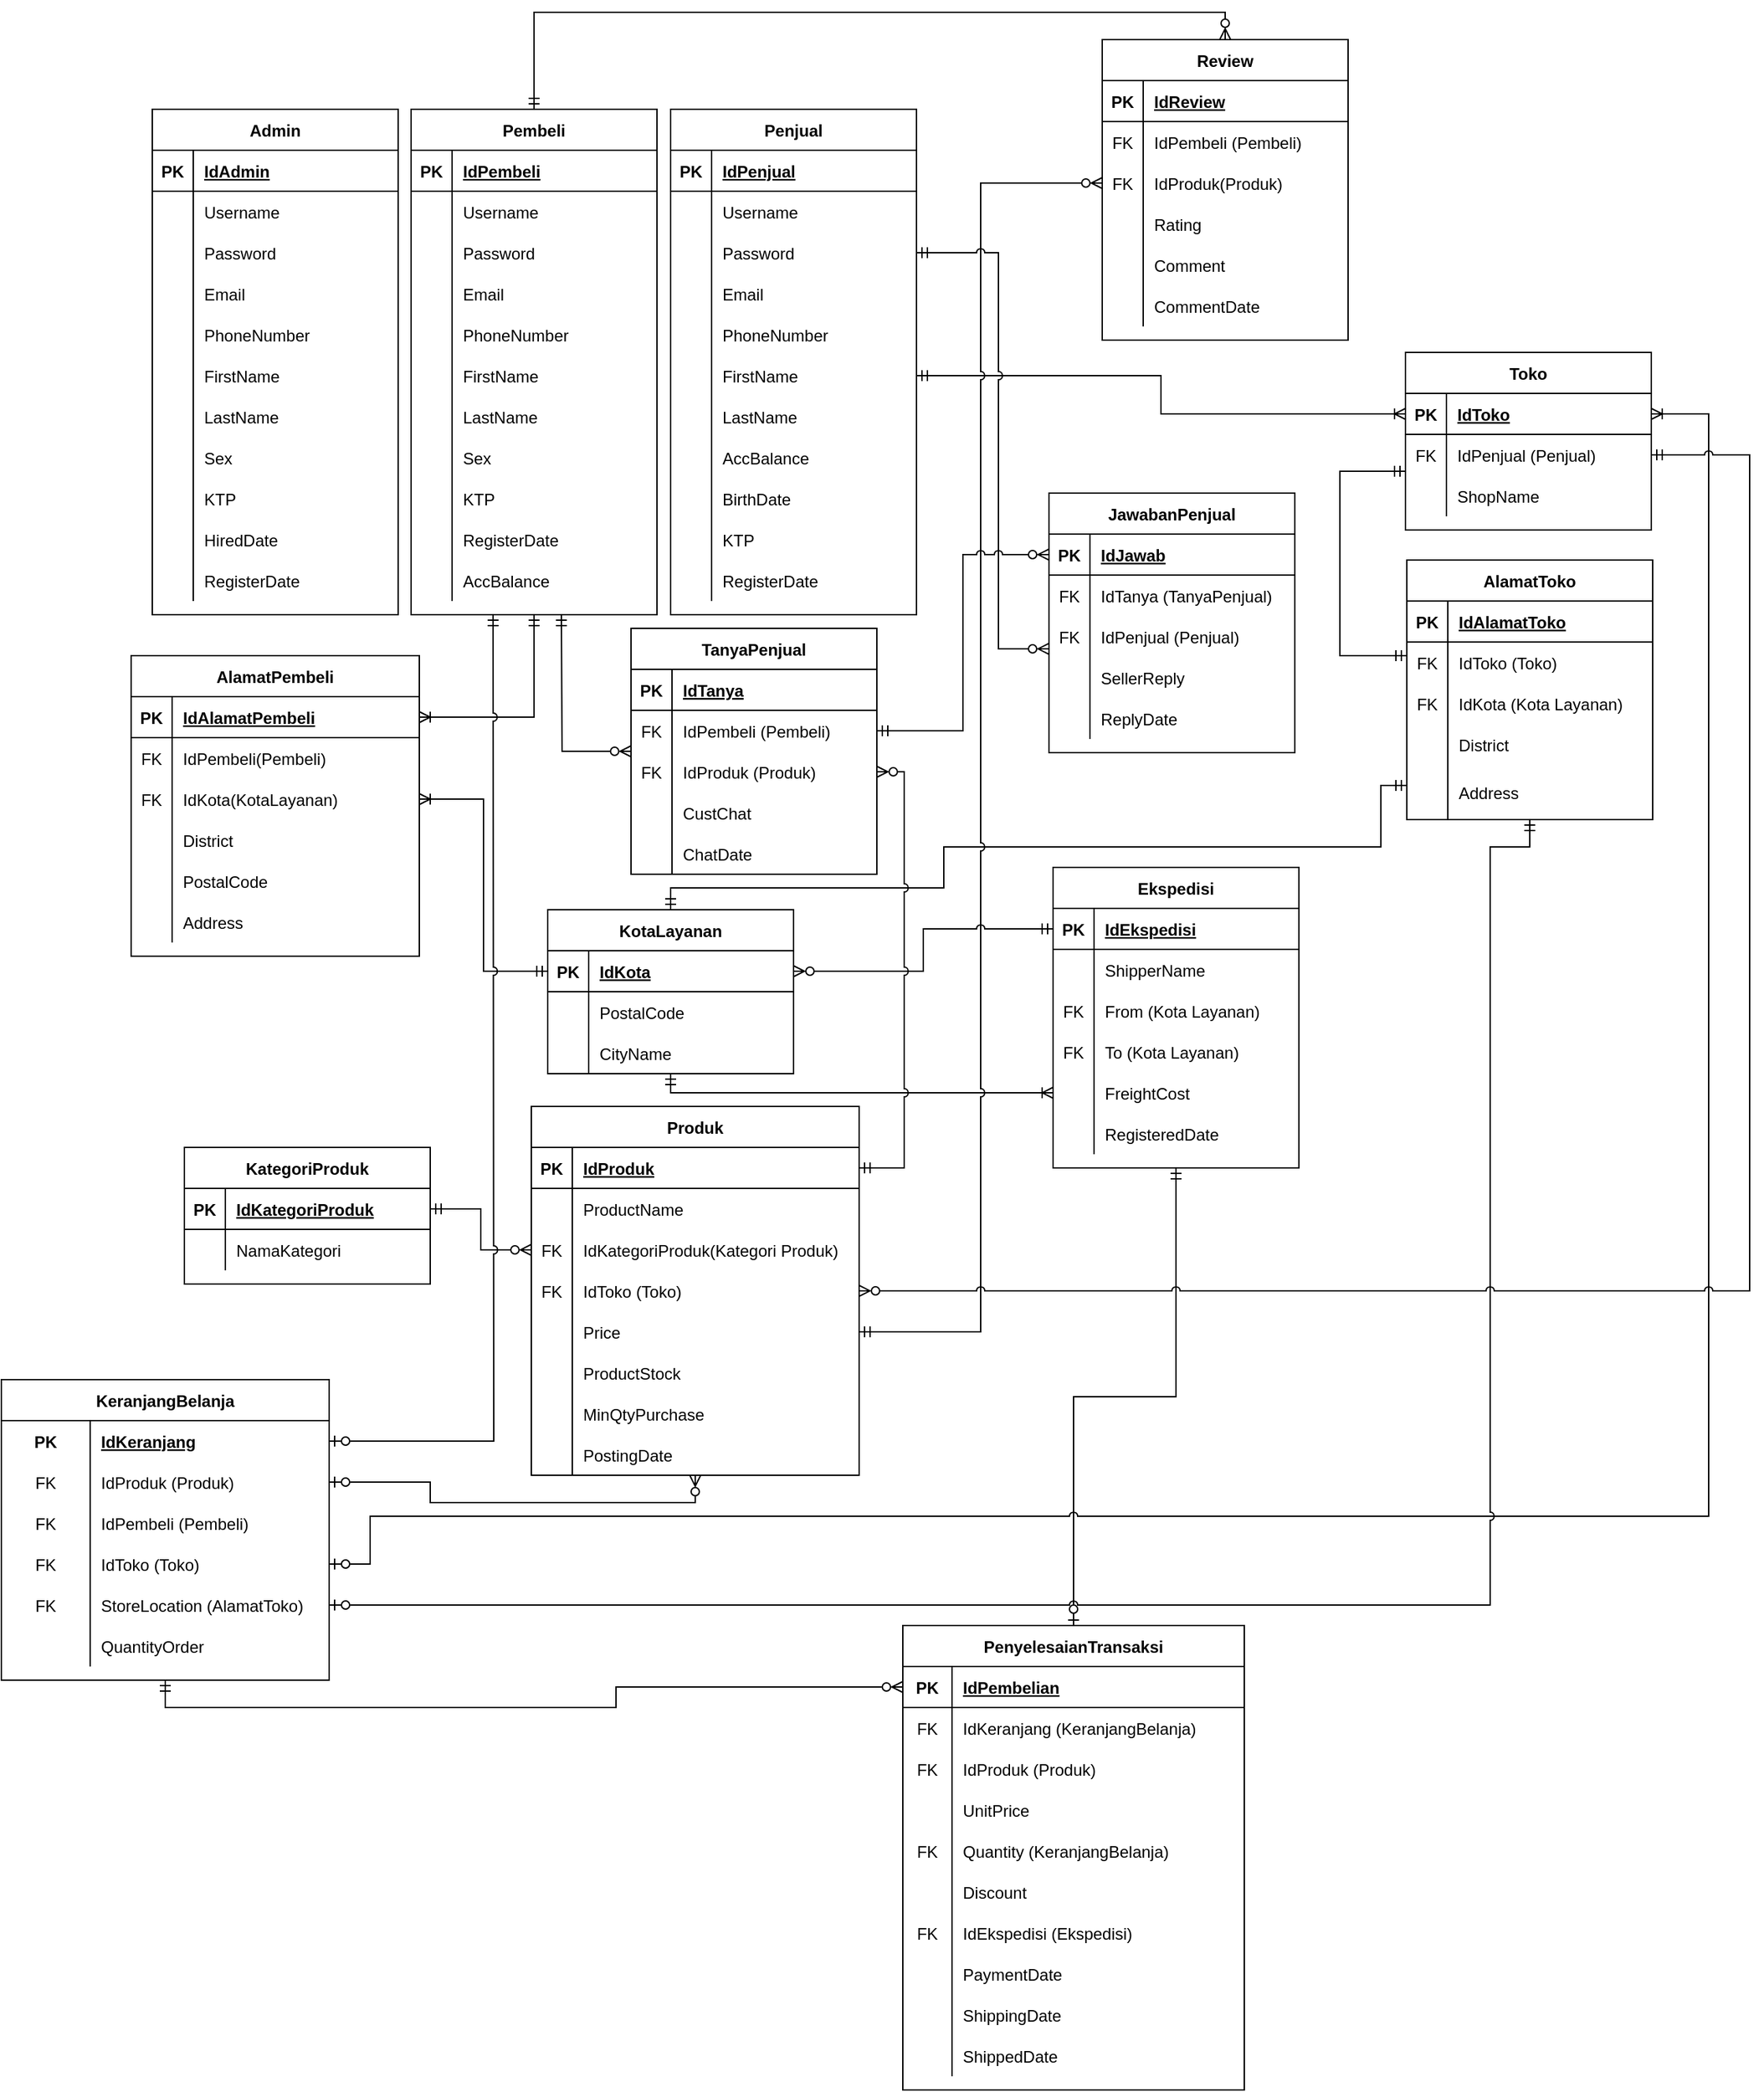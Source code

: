 <mxfile version="19.0.3" type="device"><diagram id="3Ze65YT_zYe-MVqCt-hQ" name="Page-1"><mxGraphModel dx="2634" dy="1947" grid="1" gridSize="10" guides="1" tooltips="1" connect="1" arrows="1" fold="1" page="1" pageScale="1" pageWidth="850" pageHeight="1100" math="0" shadow="0"><root><mxCell id="0"/><mxCell id="1" parent="0"/><mxCell id="7crbZKLdAJPVgrzpSc29-1" value="Admin" style="shape=table;startSize=30;container=1;collapsible=1;childLayout=tableLayout;fixedRows=1;rowLines=0;fontStyle=1;align=center;resizeLast=1;" parent="1" vertex="1"><mxGeometry x="-369.5" y="-480" width="180" height="370" as="geometry"><mxRectangle x="-230" y="-340" width="70" height="30" as="alternateBounds"/></mxGeometry></mxCell><mxCell id="7crbZKLdAJPVgrzpSc29-2" value="" style="shape=tableRow;horizontal=0;startSize=0;swimlaneHead=0;swimlaneBody=0;fillColor=none;collapsible=0;dropTarget=0;points=[[0,0.5],[1,0.5]];portConstraint=eastwest;top=0;left=0;right=0;bottom=1;" parent="7crbZKLdAJPVgrzpSc29-1" vertex="1"><mxGeometry y="30" width="180" height="30" as="geometry"/></mxCell><mxCell id="7crbZKLdAJPVgrzpSc29-3" value="PK" style="shape=partialRectangle;connectable=0;fillColor=none;top=0;left=0;bottom=0;right=0;fontStyle=1;overflow=hidden;" parent="7crbZKLdAJPVgrzpSc29-2" vertex="1"><mxGeometry width="30" height="30" as="geometry"><mxRectangle width="30" height="30" as="alternateBounds"/></mxGeometry></mxCell><mxCell id="7crbZKLdAJPVgrzpSc29-4" value="IdAdmin" style="shape=partialRectangle;connectable=0;fillColor=none;top=0;left=0;bottom=0;right=0;align=left;spacingLeft=6;fontStyle=5;overflow=hidden;" parent="7crbZKLdAJPVgrzpSc29-2" vertex="1"><mxGeometry x="30" width="150" height="30" as="geometry"><mxRectangle width="150" height="30" as="alternateBounds"/></mxGeometry></mxCell><mxCell id="7crbZKLdAJPVgrzpSc29-5" value="" style="shape=tableRow;horizontal=0;startSize=0;swimlaneHead=0;swimlaneBody=0;fillColor=none;collapsible=0;dropTarget=0;points=[[0,0.5],[1,0.5]];portConstraint=eastwest;top=0;left=0;right=0;bottom=0;" parent="7crbZKLdAJPVgrzpSc29-1" vertex="1"><mxGeometry y="60" width="180" height="30" as="geometry"/></mxCell><mxCell id="7crbZKLdAJPVgrzpSc29-6" value="" style="shape=partialRectangle;connectable=0;fillColor=none;top=0;left=0;bottom=0;right=0;editable=1;overflow=hidden;" parent="7crbZKLdAJPVgrzpSc29-5" vertex="1"><mxGeometry width="30" height="30" as="geometry"><mxRectangle width="30" height="30" as="alternateBounds"/></mxGeometry></mxCell><mxCell id="7crbZKLdAJPVgrzpSc29-7" value="Username" style="shape=partialRectangle;connectable=0;fillColor=none;top=0;left=0;bottom=0;right=0;align=left;spacingLeft=6;overflow=hidden;" parent="7crbZKLdAJPVgrzpSc29-5" vertex="1"><mxGeometry x="30" width="150" height="30" as="geometry"><mxRectangle width="150" height="30" as="alternateBounds"/></mxGeometry></mxCell><mxCell id="7crbZKLdAJPVgrzpSc29-8" value="" style="shape=tableRow;horizontal=0;startSize=0;swimlaneHead=0;swimlaneBody=0;fillColor=none;collapsible=0;dropTarget=0;points=[[0,0.5],[1,0.5]];portConstraint=eastwest;top=0;left=0;right=0;bottom=0;" parent="7crbZKLdAJPVgrzpSc29-1" vertex="1"><mxGeometry y="90" width="180" height="30" as="geometry"/></mxCell><mxCell id="7crbZKLdAJPVgrzpSc29-9" value="" style="shape=partialRectangle;connectable=0;fillColor=none;top=0;left=0;bottom=0;right=0;editable=1;overflow=hidden;" parent="7crbZKLdAJPVgrzpSc29-8" vertex="1"><mxGeometry width="30" height="30" as="geometry"><mxRectangle width="30" height="30" as="alternateBounds"/></mxGeometry></mxCell><mxCell id="7crbZKLdAJPVgrzpSc29-10" value="Password" style="shape=partialRectangle;connectable=0;fillColor=none;top=0;left=0;bottom=0;right=0;align=left;spacingLeft=6;overflow=hidden;" parent="7crbZKLdAJPVgrzpSc29-8" vertex="1"><mxGeometry x="30" width="150" height="30" as="geometry"><mxRectangle width="150" height="30" as="alternateBounds"/></mxGeometry></mxCell><mxCell id="7crbZKLdAJPVgrzpSc29-238" value="" style="shape=tableRow;horizontal=0;startSize=0;swimlaneHead=0;swimlaneBody=0;fillColor=none;collapsible=0;dropTarget=0;points=[[0,0.5],[1,0.5]];portConstraint=eastwest;top=0;left=0;right=0;bottom=0;" parent="7crbZKLdAJPVgrzpSc29-1" vertex="1"><mxGeometry y="120" width="180" height="30" as="geometry"/></mxCell><mxCell id="7crbZKLdAJPVgrzpSc29-239" value="" style="shape=partialRectangle;connectable=0;fillColor=none;top=0;left=0;bottom=0;right=0;editable=1;overflow=hidden;" parent="7crbZKLdAJPVgrzpSc29-238" vertex="1"><mxGeometry width="30" height="30" as="geometry"><mxRectangle width="30" height="30" as="alternateBounds"/></mxGeometry></mxCell><mxCell id="7crbZKLdAJPVgrzpSc29-240" value="Email" style="shape=partialRectangle;connectable=0;fillColor=none;top=0;left=0;bottom=0;right=0;align=left;spacingLeft=6;overflow=hidden;" parent="7crbZKLdAJPVgrzpSc29-238" vertex="1"><mxGeometry x="30" width="150" height="30" as="geometry"><mxRectangle width="150" height="30" as="alternateBounds"/></mxGeometry></mxCell><mxCell id="7crbZKLdAJPVgrzpSc29-241" value="" style="shape=tableRow;horizontal=0;startSize=0;swimlaneHead=0;swimlaneBody=0;fillColor=none;collapsible=0;dropTarget=0;points=[[0,0.5],[1,0.5]];portConstraint=eastwest;top=0;left=0;right=0;bottom=0;" parent="7crbZKLdAJPVgrzpSc29-1" vertex="1"><mxGeometry y="150" width="180" height="30" as="geometry"/></mxCell><mxCell id="7crbZKLdAJPVgrzpSc29-242" value="" style="shape=partialRectangle;connectable=0;fillColor=none;top=0;left=0;bottom=0;right=0;editable=1;overflow=hidden;" parent="7crbZKLdAJPVgrzpSc29-241" vertex="1"><mxGeometry width="30" height="30" as="geometry"><mxRectangle width="30" height="30" as="alternateBounds"/></mxGeometry></mxCell><mxCell id="7crbZKLdAJPVgrzpSc29-243" value="PhoneNumber" style="shape=partialRectangle;connectable=0;fillColor=none;top=0;left=0;bottom=0;right=0;align=left;spacingLeft=6;overflow=hidden;" parent="7crbZKLdAJPVgrzpSc29-241" vertex="1"><mxGeometry x="30" width="150" height="30" as="geometry"><mxRectangle width="150" height="30" as="alternateBounds"/></mxGeometry></mxCell><mxCell id="7crbZKLdAJPVgrzpSc29-11" value="" style="shape=tableRow;horizontal=0;startSize=0;swimlaneHead=0;swimlaneBody=0;fillColor=none;collapsible=0;dropTarget=0;points=[[0,0.5],[1,0.5]];portConstraint=eastwest;top=0;left=0;right=0;bottom=0;" parent="7crbZKLdAJPVgrzpSc29-1" vertex="1"><mxGeometry y="180" width="180" height="30" as="geometry"/></mxCell><mxCell id="7crbZKLdAJPVgrzpSc29-12" value="" style="shape=partialRectangle;connectable=0;fillColor=none;top=0;left=0;bottom=0;right=0;editable=1;overflow=hidden;" parent="7crbZKLdAJPVgrzpSc29-11" vertex="1"><mxGeometry width="30" height="30" as="geometry"><mxRectangle width="30" height="30" as="alternateBounds"/></mxGeometry></mxCell><mxCell id="7crbZKLdAJPVgrzpSc29-13" value="FirstName" style="shape=partialRectangle;connectable=0;fillColor=none;top=0;left=0;bottom=0;right=0;align=left;spacingLeft=6;overflow=hidden;" parent="7crbZKLdAJPVgrzpSc29-11" vertex="1"><mxGeometry x="30" width="150" height="30" as="geometry"><mxRectangle width="150" height="30" as="alternateBounds"/></mxGeometry></mxCell><mxCell id="7crbZKLdAJPVgrzpSc29-100" value="" style="shape=tableRow;horizontal=0;startSize=0;swimlaneHead=0;swimlaneBody=0;fillColor=none;collapsible=0;dropTarget=0;points=[[0,0.5],[1,0.5]];portConstraint=eastwest;top=0;left=0;right=0;bottom=0;" parent="7crbZKLdAJPVgrzpSc29-1" vertex="1"><mxGeometry y="210" width="180" height="30" as="geometry"/></mxCell><mxCell id="7crbZKLdAJPVgrzpSc29-101" value="" style="shape=partialRectangle;connectable=0;fillColor=none;top=0;left=0;bottom=0;right=0;editable=1;overflow=hidden;" parent="7crbZKLdAJPVgrzpSc29-100" vertex="1"><mxGeometry width="30" height="30" as="geometry"><mxRectangle width="30" height="30" as="alternateBounds"/></mxGeometry></mxCell><mxCell id="7crbZKLdAJPVgrzpSc29-102" value="LastName" style="shape=partialRectangle;connectable=0;fillColor=none;top=0;left=0;bottom=0;right=0;align=left;spacingLeft=6;overflow=hidden;" parent="7crbZKLdAJPVgrzpSc29-100" vertex="1"><mxGeometry x="30" width="150" height="30" as="geometry"><mxRectangle width="150" height="30" as="alternateBounds"/></mxGeometry></mxCell><mxCell id="7crbZKLdAJPVgrzpSc29-244" value="" style="shape=tableRow;horizontal=0;startSize=0;swimlaneHead=0;swimlaneBody=0;fillColor=none;collapsible=0;dropTarget=0;points=[[0,0.5],[1,0.5]];portConstraint=eastwest;top=0;left=0;right=0;bottom=0;" parent="7crbZKLdAJPVgrzpSc29-1" vertex="1"><mxGeometry y="240" width="180" height="30" as="geometry"/></mxCell><mxCell id="7crbZKLdAJPVgrzpSc29-245" value="" style="shape=partialRectangle;connectable=0;fillColor=none;top=0;left=0;bottom=0;right=0;editable=1;overflow=hidden;" parent="7crbZKLdAJPVgrzpSc29-244" vertex="1"><mxGeometry width="30" height="30" as="geometry"><mxRectangle width="30" height="30" as="alternateBounds"/></mxGeometry></mxCell><mxCell id="7crbZKLdAJPVgrzpSc29-246" value="Sex" style="shape=partialRectangle;connectable=0;fillColor=none;top=0;left=0;bottom=0;right=0;align=left;spacingLeft=6;overflow=hidden;" parent="7crbZKLdAJPVgrzpSc29-244" vertex="1"><mxGeometry x="30" width="150" height="30" as="geometry"><mxRectangle width="150" height="30" as="alternateBounds"/></mxGeometry></mxCell><mxCell id="7crbZKLdAJPVgrzpSc29-247" value="" style="shape=tableRow;horizontal=0;startSize=0;swimlaneHead=0;swimlaneBody=0;fillColor=none;collapsible=0;dropTarget=0;points=[[0,0.5],[1,0.5]];portConstraint=eastwest;top=0;left=0;right=0;bottom=0;" parent="7crbZKLdAJPVgrzpSc29-1" vertex="1"><mxGeometry y="270" width="180" height="30" as="geometry"/></mxCell><mxCell id="7crbZKLdAJPVgrzpSc29-248" value="" style="shape=partialRectangle;connectable=0;fillColor=none;top=0;left=0;bottom=0;right=0;editable=1;overflow=hidden;" parent="7crbZKLdAJPVgrzpSc29-247" vertex="1"><mxGeometry width="30" height="30" as="geometry"><mxRectangle width="30" height="30" as="alternateBounds"/></mxGeometry></mxCell><mxCell id="7crbZKLdAJPVgrzpSc29-249" value="KTP" style="shape=partialRectangle;connectable=0;fillColor=none;top=0;left=0;bottom=0;right=0;align=left;spacingLeft=6;overflow=hidden;" parent="7crbZKLdAJPVgrzpSc29-247" vertex="1"><mxGeometry x="30" width="150" height="30" as="geometry"><mxRectangle width="150" height="30" as="alternateBounds"/></mxGeometry></mxCell><mxCell id="7crbZKLdAJPVgrzpSc29-223" value="" style="shape=tableRow;horizontal=0;startSize=0;swimlaneHead=0;swimlaneBody=0;fillColor=none;collapsible=0;dropTarget=0;points=[[0,0.5],[1,0.5]];portConstraint=eastwest;top=0;left=0;right=0;bottom=0;" parent="7crbZKLdAJPVgrzpSc29-1" vertex="1"><mxGeometry y="300" width="180" height="30" as="geometry"/></mxCell><mxCell id="7crbZKLdAJPVgrzpSc29-224" value="" style="shape=partialRectangle;connectable=0;fillColor=none;top=0;left=0;bottom=0;right=0;editable=1;overflow=hidden;" parent="7crbZKLdAJPVgrzpSc29-223" vertex="1"><mxGeometry width="30" height="30" as="geometry"><mxRectangle width="30" height="30" as="alternateBounds"/></mxGeometry></mxCell><mxCell id="7crbZKLdAJPVgrzpSc29-225" value="HiredDate" style="shape=partialRectangle;connectable=0;fillColor=none;top=0;left=0;bottom=0;right=0;align=left;spacingLeft=6;overflow=hidden;" parent="7crbZKLdAJPVgrzpSc29-223" vertex="1"><mxGeometry x="30" width="150" height="30" as="geometry"><mxRectangle width="150" height="30" as="alternateBounds"/></mxGeometry></mxCell><mxCell id="7crbZKLdAJPVgrzpSc29-122" value="" style="shape=tableRow;horizontal=0;startSize=0;swimlaneHead=0;swimlaneBody=0;fillColor=none;collapsible=0;dropTarget=0;points=[[0,0.5],[1,0.5]];portConstraint=eastwest;top=0;left=0;right=0;bottom=0;" parent="7crbZKLdAJPVgrzpSc29-1" vertex="1"><mxGeometry y="330" width="180" height="30" as="geometry"/></mxCell><mxCell id="7crbZKLdAJPVgrzpSc29-123" value="" style="shape=partialRectangle;connectable=0;fillColor=none;top=0;left=0;bottom=0;right=0;editable=1;overflow=hidden;" parent="7crbZKLdAJPVgrzpSc29-122" vertex="1"><mxGeometry width="30" height="30" as="geometry"><mxRectangle width="30" height="30" as="alternateBounds"/></mxGeometry></mxCell><mxCell id="7crbZKLdAJPVgrzpSc29-124" value="RegisterDate" style="shape=partialRectangle;connectable=0;fillColor=none;top=0;left=0;bottom=0;right=0;align=left;spacingLeft=6;overflow=hidden;" parent="7crbZKLdAJPVgrzpSc29-122" vertex="1"><mxGeometry x="30" width="150" height="30" as="geometry"><mxRectangle width="150" height="30" as="alternateBounds"/></mxGeometry></mxCell><mxCell id="7crbZKLdAJPVgrzpSc29-359" style="edgeStyle=orthogonalEdgeStyle;rounded=0;jumpStyle=none;orthogonalLoop=1;jettySize=auto;html=1;startArrow=ERmandOne;startFill=0;endArrow=ERoneToMany;endFill=0;" parent="1" source="7crbZKLdAJPVgrzpSc29-14" target="7crbZKLdAJPVgrzpSc29-180" edge="1"><mxGeometry relative="1" as="geometry"/></mxCell><mxCell id="7crbZKLdAJPVgrzpSc29-371" style="edgeStyle=orthogonalEdgeStyle;rounded=0;jumpStyle=none;orthogonalLoop=1;jettySize=auto;html=1;exitX=0.5;exitY=0;exitDx=0;exitDy=0;entryX=0.5;entryY=0;entryDx=0;entryDy=0;startArrow=ERmandOne;startFill=0;endArrow=ERzeroToMany;endFill=0;" parent="1" source="7crbZKLdAJPVgrzpSc29-14" target="7crbZKLdAJPVgrzpSc29-250" edge="1"><mxGeometry relative="1" as="geometry"/></mxCell><mxCell id="7crbZKLdAJPVgrzpSc29-14" value="Pembeli" style="shape=table;startSize=30;container=1;collapsible=1;childLayout=tableLayout;fixedRows=1;rowLines=0;fontStyle=1;align=center;resizeLast=1;" parent="1" vertex="1"><mxGeometry x="-180" y="-480" width="180" height="370" as="geometry"><mxRectangle x="90" y="-250" width="80" height="30" as="alternateBounds"/></mxGeometry></mxCell><mxCell id="7crbZKLdAJPVgrzpSc29-15" value="" style="shape=tableRow;horizontal=0;startSize=0;swimlaneHead=0;swimlaneBody=0;fillColor=none;collapsible=0;dropTarget=0;points=[[0,0.5],[1,0.5]];portConstraint=eastwest;top=0;left=0;right=0;bottom=1;" parent="7crbZKLdAJPVgrzpSc29-14" vertex="1"><mxGeometry y="30" width="180" height="30" as="geometry"/></mxCell><mxCell id="7crbZKLdAJPVgrzpSc29-16" value="PK" style="shape=partialRectangle;connectable=0;fillColor=none;top=0;left=0;bottom=0;right=0;fontStyle=1;overflow=hidden;" parent="7crbZKLdAJPVgrzpSc29-15" vertex="1"><mxGeometry width="30" height="30" as="geometry"><mxRectangle width="30" height="30" as="alternateBounds"/></mxGeometry></mxCell><mxCell id="7crbZKLdAJPVgrzpSc29-17" value="IdPembeli" style="shape=partialRectangle;connectable=0;fillColor=none;top=0;left=0;bottom=0;right=0;align=left;spacingLeft=6;fontStyle=5;overflow=hidden;" parent="7crbZKLdAJPVgrzpSc29-15" vertex="1"><mxGeometry x="30" width="150" height="30" as="geometry"><mxRectangle width="150" height="30" as="alternateBounds"/></mxGeometry></mxCell><mxCell id="7crbZKLdAJPVgrzpSc29-59" value="" style="shape=tableRow;horizontal=0;startSize=0;swimlaneHead=0;swimlaneBody=0;fillColor=none;collapsible=0;dropTarget=0;points=[[0,0.5],[1,0.5]];portConstraint=eastwest;top=0;left=0;right=0;bottom=0;" parent="7crbZKLdAJPVgrzpSc29-14" vertex="1"><mxGeometry y="60" width="180" height="30" as="geometry"/></mxCell><mxCell id="7crbZKLdAJPVgrzpSc29-60" value="" style="shape=partialRectangle;connectable=0;fillColor=none;top=0;left=0;bottom=0;right=0;editable=1;overflow=hidden;" parent="7crbZKLdAJPVgrzpSc29-59" vertex="1"><mxGeometry width="30" height="30" as="geometry"><mxRectangle width="30" height="30" as="alternateBounds"/></mxGeometry></mxCell><mxCell id="7crbZKLdAJPVgrzpSc29-61" value="Username" style="shape=partialRectangle;connectable=0;fillColor=none;top=0;left=0;bottom=0;right=0;align=left;spacingLeft=6;overflow=hidden;" parent="7crbZKLdAJPVgrzpSc29-59" vertex="1"><mxGeometry x="30" width="150" height="30" as="geometry"><mxRectangle width="150" height="30" as="alternateBounds"/></mxGeometry></mxCell><mxCell id="7crbZKLdAJPVgrzpSc29-62" value="" style="shape=tableRow;horizontal=0;startSize=0;swimlaneHead=0;swimlaneBody=0;fillColor=none;collapsible=0;dropTarget=0;points=[[0,0.5],[1,0.5]];portConstraint=eastwest;top=0;left=0;right=0;bottom=0;" parent="7crbZKLdAJPVgrzpSc29-14" vertex="1"><mxGeometry y="90" width="180" height="30" as="geometry"/></mxCell><mxCell id="7crbZKLdAJPVgrzpSc29-63" value="" style="shape=partialRectangle;connectable=0;fillColor=none;top=0;left=0;bottom=0;right=0;editable=1;overflow=hidden;" parent="7crbZKLdAJPVgrzpSc29-62" vertex="1"><mxGeometry width="30" height="30" as="geometry"><mxRectangle width="30" height="30" as="alternateBounds"/></mxGeometry></mxCell><mxCell id="7crbZKLdAJPVgrzpSc29-64" value="Password" style="shape=partialRectangle;connectable=0;fillColor=none;top=0;left=0;bottom=0;right=0;align=left;spacingLeft=6;overflow=hidden;" parent="7crbZKLdAJPVgrzpSc29-62" vertex="1"><mxGeometry x="30" width="150" height="30" as="geometry"><mxRectangle width="150" height="30" as="alternateBounds"/></mxGeometry></mxCell><mxCell id="7crbZKLdAJPVgrzpSc29-80" value="" style="shape=tableRow;horizontal=0;startSize=0;swimlaneHead=0;swimlaneBody=0;fillColor=none;collapsible=0;dropTarget=0;points=[[0,0.5],[1,0.5]];portConstraint=eastwest;top=0;left=0;right=0;bottom=0;" parent="7crbZKLdAJPVgrzpSc29-14" vertex="1"><mxGeometry y="120" width="180" height="30" as="geometry"/></mxCell><mxCell id="7crbZKLdAJPVgrzpSc29-81" value="" style="shape=partialRectangle;connectable=0;fillColor=none;top=0;left=0;bottom=0;right=0;editable=1;overflow=hidden;" parent="7crbZKLdAJPVgrzpSc29-80" vertex="1"><mxGeometry width="30" height="30" as="geometry"><mxRectangle width="30" height="30" as="alternateBounds"/></mxGeometry></mxCell><mxCell id="7crbZKLdAJPVgrzpSc29-82" value="Email" style="shape=partialRectangle;connectable=0;fillColor=none;top=0;left=0;bottom=0;right=0;align=left;spacingLeft=6;overflow=hidden;" parent="7crbZKLdAJPVgrzpSc29-80" vertex="1"><mxGeometry x="30" width="150" height="30" as="geometry"><mxRectangle width="150" height="30" as="alternateBounds"/></mxGeometry></mxCell><mxCell id="7crbZKLdAJPVgrzpSc29-83" value="" style="shape=tableRow;horizontal=0;startSize=0;swimlaneHead=0;swimlaneBody=0;fillColor=none;collapsible=0;dropTarget=0;points=[[0,0.5],[1,0.5]];portConstraint=eastwest;top=0;left=0;right=0;bottom=0;" parent="7crbZKLdAJPVgrzpSc29-14" vertex="1"><mxGeometry y="150" width="180" height="30" as="geometry"/></mxCell><mxCell id="7crbZKLdAJPVgrzpSc29-84" value="" style="shape=partialRectangle;connectable=0;fillColor=none;top=0;left=0;bottom=0;right=0;editable=1;overflow=hidden;" parent="7crbZKLdAJPVgrzpSc29-83" vertex="1"><mxGeometry width="30" height="30" as="geometry"><mxRectangle width="30" height="30" as="alternateBounds"/></mxGeometry></mxCell><mxCell id="7crbZKLdAJPVgrzpSc29-85" value="PhoneNumber" style="shape=partialRectangle;connectable=0;fillColor=none;top=0;left=0;bottom=0;right=0;align=left;spacingLeft=6;overflow=hidden;" parent="7crbZKLdAJPVgrzpSc29-83" vertex="1"><mxGeometry x="30" width="150" height="30" as="geometry"><mxRectangle width="150" height="30" as="alternateBounds"/></mxGeometry></mxCell><mxCell id="7crbZKLdAJPVgrzpSc29-18" value="" style="shape=tableRow;horizontal=0;startSize=0;swimlaneHead=0;swimlaneBody=0;fillColor=none;collapsible=0;dropTarget=0;points=[[0,0.5],[1,0.5]];portConstraint=eastwest;top=0;left=0;right=0;bottom=0;" parent="7crbZKLdAJPVgrzpSc29-14" vertex="1"><mxGeometry y="180" width="180" height="30" as="geometry"/></mxCell><mxCell id="7crbZKLdAJPVgrzpSc29-19" value="" style="shape=partialRectangle;connectable=0;fillColor=none;top=0;left=0;bottom=0;right=0;editable=1;overflow=hidden;" parent="7crbZKLdAJPVgrzpSc29-18" vertex="1"><mxGeometry width="30" height="30" as="geometry"><mxRectangle width="30" height="30" as="alternateBounds"/></mxGeometry></mxCell><mxCell id="7crbZKLdAJPVgrzpSc29-20" value="FirstName" style="shape=partialRectangle;connectable=0;fillColor=none;top=0;left=0;bottom=0;right=0;align=left;spacingLeft=6;overflow=hidden;" parent="7crbZKLdAJPVgrzpSc29-18" vertex="1"><mxGeometry x="30" width="150" height="30" as="geometry"><mxRectangle width="150" height="30" as="alternateBounds"/></mxGeometry></mxCell><mxCell id="7crbZKLdAJPVgrzpSc29-21" value="" style="shape=tableRow;horizontal=0;startSize=0;swimlaneHead=0;swimlaneBody=0;fillColor=none;collapsible=0;dropTarget=0;points=[[0,0.5],[1,0.5]];portConstraint=eastwest;top=0;left=0;right=0;bottom=0;" parent="7crbZKLdAJPVgrzpSc29-14" vertex="1"><mxGeometry y="210" width="180" height="30" as="geometry"/></mxCell><mxCell id="7crbZKLdAJPVgrzpSc29-22" value="" style="shape=partialRectangle;connectable=0;fillColor=none;top=0;left=0;bottom=0;right=0;editable=1;overflow=hidden;" parent="7crbZKLdAJPVgrzpSc29-21" vertex="1"><mxGeometry width="30" height="30" as="geometry"><mxRectangle width="30" height="30" as="alternateBounds"/></mxGeometry></mxCell><mxCell id="7crbZKLdAJPVgrzpSc29-23" value="LastName" style="shape=partialRectangle;connectable=0;fillColor=none;top=0;left=0;bottom=0;right=0;align=left;spacingLeft=6;overflow=hidden;" parent="7crbZKLdAJPVgrzpSc29-21" vertex="1"><mxGeometry x="30" width="150" height="30" as="geometry"><mxRectangle width="150" height="30" as="alternateBounds"/></mxGeometry></mxCell><mxCell id="7crbZKLdAJPVgrzpSc29-56" value="" style="shape=tableRow;horizontal=0;startSize=0;swimlaneHead=0;swimlaneBody=0;fillColor=none;collapsible=0;dropTarget=0;points=[[0,0.5],[1,0.5]];portConstraint=eastwest;top=0;left=0;right=0;bottom=0;" parent="7crbZKLdAJPVgrzpSc29-14" vertex="1"><mxGeometry y="240" width="180" height="30" as="geometry"/></mxCell><mxCell id="7crbZKLdAJPVgrzpSc29-57" value="" style="shape=partialRectangle;connectable=0;fillColor=none;top=0;left=0;bottom=0;right=0;editable=1;overflow=hidden;" parent="7crbZKLdAJPVgrzpSc29-56" vertex="1"><mxGeometry width="30" height="30" as="geometry"><mxRectangle width="30" height="30" as="alternateBounds"/></mxGeometry></mxCell><mxCell id="7crbZKLdAJPVgrzpSc29-58" value="Sex" style="shape=partialRectangle;connectable=0;fillColor=none;top=0;left=0;bottom=0;right=0;align=left;spacingLeft=6;overflow=hidden;" parent="7crbZKLdAJPVgrzpSc29-56" vertex="1"><mxGeometry x="30" width="150" height="30" as="geometry"><mxRectangle width="150" height="30" as="alternateBounds"/></mxGeometry></mxCell><mxCell id="7crbZKLdAJPVgrzpSc29-53" value="" style="shape=tableRow;horizontal=0;startSize=0;swimlaneHead=0;swimlaneBody=0;fillColor=none;collapsible=0;dropTarget=0;points=[[0,0.5],[1,0.5]];portConstraint=eastwest;top=0;left=0;right=0;bottom=0;" parent="7crbZKLdAJPVgrzpSc29-14" vertex="1"><mxGeometry y="270" width="180" height="30" as="geometry"/></mxCell><mxCell id="7crbZKLdAJPVgrzpSc29-54" value="" style="shape=partialRectangle;connectable=0;fillColor=none;top=0;left=0;bottom=0;right=0;editable=1;overflow=hidden;" parent="7crbZKLdAJPVgrzpSc29-53" vertex="1"><mxGeometry width="30" height="30" as="geometry"><mxRectangle width="30" height="30" as="alternateBounds"/></mxGeometry></mxCell><mxCell id="7crbZKLdAJPVgrzpSc29-55" value="KTP" style="shape=partialRectangle;connectable=0;fillColor=none;top=0;left=0;bottom=0;right=0;align=left;spacingLeft=6;overflow=hidden;" parent="7crbZKLdAJPVgrzpSc29-53" vertex="1"><mxGeometry x="30" width="150" height="30" as="geometry"><mxRectangle width="150" height="30" as="alternateBounds"/></mxGeometry></mxCell><mxCell id="7crbZKLdAJPVgrzpSc29-77" value="" style="shape=tableRow;horizontal=0;startSize=0;swimlaneHead=0;swimlaneBody=0;fillColor=none;collapsible=0;dropTarget=0;points=[[0,0.5],[1,0.5]];portConstraint=eastwest;top=0;left=0;right=0;bottom=0;" parent="7crbZKLdAJPVgrzpSc29-14" vertex="1"><mxGeometry y="300" width="180" height="30" as="geometry"/></mxCell><mxCell id="7crbZKLdAJPVgrzpSc29-78" value="" style="shape=partialRectangle;connectable=0;fillColor=none;top=0;left=0;bottom=0;right=0;editable=1;overflow=hidden;" parent="7crbZKLdAJPVgrzpSc29-77" vertex="1"><mxGeometry width="30" height="30" as="geometry"><mxRectangle width="30" height="30" as="alternateBounds"/></mxGeometry></mxCell><mxCell id="7crbZKLdAJPVgrzpSc29-79" value="RegisterDate" style="shape=partialRectangle;connectable=0;fillColor=none;top=0;left=0;bottom=0;right=0;align=left;spacingLeft=6;overflow=hidden;" parent="7crbZKLdAJPVgrzpSc29-77" vertex="1"><mxGeometry x="30" width="150" height="30" as="geometry"><mxRectangle width="150" height="30" as="alternateBounds"/></mxGeometry></mxCell><mxCell id="7crbZKLdAJPVgrzpSc29-103" value="" style="shape=tableRow;horizontal=0;startSize=0;swimlaneHead=0;swimlaneBody=0;fillColor=none;collapsible=0;dropTarget=0;points=[[0,0.5],[1,0.5]];portConstraint=eastwest;top=0;left=0;right=0;bottom=0;" parent="7crbZKLdAJPVgrzpSc29-14" vertex="1"><mxGeometry y="330" width="180" height="30" as="geometry"/></mxCell><mxCell id="7crbZKLdAJPVgrzpSc29-104" value="" style="shape=partialRectangle;connectable=0;fillColor=none;top=0;left=0;bottom=0;right=0;editable=1;overflow=hidden;" parent="7crbZKLdAJPVgrzpSc29-103" vertex="1"><mxGeometry width="30" height="30" as="geometry"><mxRectangle width="30" height="30" as="alternateBounds"/></mxGeometry></mxCell><mxCell id="7crbZKLdAJPVgrzpSc29-105" value="AccBalance" style="shape=partialRectangle;connectable=0;fillColor=none;top=0;left=0;bottom=0;right=0;align=left;spacingLeft=6;overflow=hidden;" parent="7crbZKLdAJPVgrzpSc29-103" vertex="1"><mxGeometry x="30" width="150" height="30" as="geometry"><mxRectangle width="150" height="30" as="alternateBounds"/></mxGeometry></mxCell><mxCell id="7crbZKLdAJPVgrzpSc29-27" value="Penjual" style="shape=table;startSize=30;container=1;collapsible=1;childLayout=tableLayout;fixedRows=1;rowLines=0;fontStyle=1;align=center;resizeLast=1;" parent="1" vertex="1"><mxGeometry x="10" y="-480" width="180" height="370" as="geometry"><mxRectangle x="460" y="-60" width="80" height="30" as="alternateBounds"/></mxGeometry></mxCell><mxCell id="7crbZKLdAJPVgrzpSc29-28" value="" style="shape=tableRow;horizontal=0;startSize=0;swimlaneHead=0;swimlaneBody=0;fillColor=none;collapsible=0;dropTarget=0;points=[[0,0.5],[1,0.5]];portConstraint=eastwest;top=0;left=0;right=0;bottom=1;" parent="7crbZKLdAJPVgrzpSc29-27" vertex="1"><mxGeometry y="30" width="180" height="30" as="geometry"/></mxCell><mxCell id="7crbZKLdAJPVgrzpSc29-29" value="PK" style="shape=partialRectangle;connectable=0;fillColor=none;top=0;left=0;bottom=0;right=0;fontStyle=1;overflow=hidden;" parent="7crbZKLdAJPVgrzpSc29-28" vertex="1"><mxGeometry width="30" height="30" as="geometry"><mxRectangle width="30" height="30" as="alternateBounds"/></mxGeometry></mxCell><mxCell id="7crbZKLdAJPVgrzpSc29-30" value="IdPenjual" style="shape=partialRectangle;connectable=0;fillColor=none;top=0;left=0;bottom=0;right=0;align=left;spacingLeft=6;fontStyle=5;overflow=hidden;" parent="7crbZKLdAJPVgrzpSc29-28" vertex="1"><mxGeometry x="30" width="150" height="30" as="geometry"><mxRectangle width="150" height="30" as="alternateBounds"/></mxGeometry></mxCell><mxCell id="7crbZKLdAJPVgrzpSc29-31" value="" style="shape=tableRow;horizontal=0;startSize=0;swimlaneHead=0;swimlaneBody=0;fillColor=none;collapsible=0;dropTarget=0;points=[[0,0.5],[1,0.5]];portConstraint=eastwest;top=0;left=0;right=0;bottom=0;" parent="7crbZKLdAJPVgrzpSc29-27" vertex="1"><mxGeometry y="60" width="180" height="30" as="geometry"/></mxCell><mxCell id="7crbZKLdAJPVgrzpSc29-32" value="" style="shape=partialRectangle;connectable=0;fillColor=none;top=0;left=0;bottom=0;right=0;editable=1;overflow=hidden;" parent="7crbZKLdAJPVgrzpSc29-31" vertex="1"><mxGeometry width="30" height="30" as="geometry"><mxRectangle width="30" height="30" as="alternateBounds"/></mxGeometry></mxCell><mxCell id="7crbZKLdAJPVgrzpSc29-33" value="Username" style="shape=partialRectangle;connectable=0;fillColor=none;top=0;left=0;bottom=0;right=0;align=left;spacingLeft=6;overflow=hidden;" parent="7crbZKLdAJPVgrzpSc29-31" vertex="1"><mxGeometry x="30" width="150" height="30" as="geometry"><mxRectangle width="150" height="30" as="alternateBounds"/></mxGeometry></mxCell><mxCell id="7crbZKLdAJPVgrzpSc29-34" value="" style="shape=tableRow;horizontal=0;startSize=0;swimlaneHead=0;swimlaneBody=0;fillColor=none;collapsible=0;dropTarget=0;points=[[0,0.5],[1,0.5]];portConstraint=eastwest;top=0;left=0;right=0;bottom=0;" parent="7crbZKLdAJPVgrzpSc29-27" vertex="1"><mxGeometry y="90" width="180" height="30" as="geometry"/></mxCell><mxCell id="7crbZKLdAJPVgrzpSc29-35" value="" style="shape=partialRectangle;connectable=0;fillColor=none;top=0;left=0;bottom=0;right=0;editable=1;overflow=hidden;" parent="7crbZKLdAJPVgrzpSc29-34" vertex="1"><mxGeometry width="30" height="30" as="geometry"><mxRectangle width="30" height="30" as="alternateBounds"/></mxGeometry></mxCell><mxCell id="7crbZKLdAJPVgrzpSc29-36" value="Password" style="shape=partialRectangle;connectable=0;fillColor=none;top=0;left=0;bottom=0;right=0;align=left;spacingLeft=6;overflow=hidden;" parent="7crbZKLdAJPVgrzpSc29-34" vertex="1"><mxGeometry x="30" width="150" height="30" as="geometry"><mxRectangle width="150" height="30" as="alternateBounds"/></mxGeometry></mxCell><mxCell id="7crbZKLdAJPVgrzpSc29-232" value="" style="shape=tableRow;horizontal=0;startSize=0;swimlaneHead=0;swimlaneBody=0;fillColor=none;collapsible=0;dropTarget=0;points=[[0,0.5],[1,0.5]];portConstraint=eastwest;top=0;left=0;right=0;bottom=0;" parent="7crbZKLdAJPVgrzpSc29-27" vertex="1"><mxGeometry y="120" width="180" height="30" as="geometry"/></mxCell><mxCell id="7crbZKLdAJPVgrzpSc29-233" value="" style="shape=partialRectangle;connectable=0;fillColor=none;top=0;left=0;bottom=0;right=0;editable=1;overflow=hidden;" parent="7crbZKLdAJPVgrzpSc29-232" vertex="1"><mxGeometry width="30" height="30" as="geometry"><mxRectangle width="30" height="30" as="alternateBounds"/></mxGeometry></mxCell><mxCell id="7crbZKLdAJPVgrzpSc29-234" value="Email" style="shape=partialRectangle;connectable=0;fillColor=none;top=0;left=0;bottom=0;right=0;align=left;spacingLeft=6;overflow=hidden;" parent="7crbZKLdAJPVgrzpSc29-232" vertex="1"><mxGeometry x="30" width="150" height="30" as="geometry"><mxRectangle width="150" height="30" as="alternateBounds"/></mxGeometry></mxCell><mxCell id="7crbZKLdAJPVgrzpSc29-235" value="" style="shape=tableRow;horizontal=0;startSize=0;swimlaneHead=0;swimlaneBody=0;fillColor=none;collapsible=0;dropTarget=0;points=[[0,0.5],[1,0.5]];portConstraint=eastwest;top=0;left=0;right=0;bottom=0;" parent="7crbZKLdAJPVgrzpSc29-27" vertex="1"><mxGeometry y="150" width="180" height="30" as="geometry"/></mxCell><mxCell id="7crbZKLdAJPVgrzpSc29-236" value="" style="shape=partialRectangle;connectable=0;fillColor=none;top=0;left=0;bottom=0;right=0;editable=1;overflow=hidden;" parent="7crbZKLdAJPVgrzpSc29-235" vertex="1"><mxGeometry width="30" height="30" as="geometry"><mxRectangle width="30" height="30" as="alternateBounds"/></mxGeometry></mxCell><mxCell id="7crbZKLdAJPVgrzpSc29-237" value="PhoneNumber" style="shape=partialRectangle;connectable=0;fillColor=none;top=0;left=0;bottom=0;right=0;align=left;spacingLeft=6;overflow=hidden;" parent="7crbZKLdAJPVgrzpSc29-235" vertex="1"><mxGeometry x="30" width="150" height="30" as="geometry"><mxRectangle width="150" height="30" as="alternateBounds"/></mxGeometry></mxCell><mxCell id="7crbZKLdAJPVgrzpSc29-125" value="" style="shape=tableRow;horizontal=0;startSize=0;swimlaneHead=0;swimlaneBody=0;fillColor=none;collapsible=0;dropTarget=0;points=[[0,0.5],[1,0.5]];portConstraint=eastwest;top=0;left=0;right=0;bottom=0;" parent="7crbZKLdAJPVgrzpSc29-27" vertex="1"><mxGeometry y="180" width="180" height="30" as="geometry"/></mxCell><mxCell id="7crbZKLdAJPVgrzpSc29-126" value="" style="shape=partialRectangle;connectable=0;fillColor=none;top=0;left=0;bottom=0;right=0;editable=1;overflow=hidden;" parent="7crbZKLdAJPVgrzpSc29-125" vertex="1"><mxGeometry width="30" height="30" as="geometry"><mxRectangle width="30" height="30" as="alternateBounds"/></mxGeometry></mxCell><mxCell id="7crbZKLdAJPVgrzpSc29-127" value="FirstName" style="shape=partialRectangle;connectable=0;fillColor=none;top=0;left=0;bottom=0;right=0;align=left;spacingLeft=6;overflow=hidden;" parent="7crbZKLdAJPVgrzpSc29-125" vertex="1"><mxGeometry x="30" width="150" height="30" as="geometry"><mxRectangle width="150" height="30" as="alternateBounds"/></mxGeometry></mxCell><mxCell id="7crbZKLdAJPVgrzpSc29-128" value="" style="shape=tableRow;horizontal=0;startSize=0;swimlaneHead=0;swimlaneBody=0;fillColor=none;collapsible=0;dropTarget=0;points=[[0,0.5],[1,0.5]];portConstraint=eastwest;top=0;left=0;right=0;bottom=0;" parent="7crbZKLdAJPVgrzpSc29-27" vertex="1"><mxGeometry y="210" width="180" height="30" as="geometry"/></mxCell><mxCell id="7crbZKLdAJPVgrzpSc29-129" value="" style="shape=partialRectangle;connectable=0;fillColor=none;top=0;left=0;bottom=0;right=0;editable=1;overflow=hidden;" parent="7crbZKLdAJPVgrzpSc29-128" vertex="1"><mxGeometry width="30" height="30" as="geometry"><mxRectangle width="30" height="30" as="alternateBounds"/></mxGeometry></mxCell><mxCell id="7crbZKLdAJPVgrzpSc29-130" value="LastName" style="shape=partialRectangle;connectable=0;fillColor=none;top=0;left=0;bottom=0;right=0;align=left;spacingLeft=6;overflow=hidden;" parent="7crbZKLdAJPVgrzpSc29-128" vertex="1"><mxGeometry x="30" width="150" height="30" as="geometry"><mxRectangle width="150" height="30" as="alternateBounds"/></mxGeometry></mxCell><mxCell id="7crbZKLdAJPVgrzpSc29-37" value="" style="shape=tableRow;horizontal=0;startSize=0;swimlaneHead=0;swimlaneBody=0;fillColor=none;collapsible=0;dropTarget=0;points=[[0,0.5],[1,0.5]];portConstraint=eastwest;top=0;left=0;right=0;bottom=0;" parent="7crbZKLdAJPVgrzpSc29-27" vertex="1"><mxGeometry y="240" width="180" height="30" as="geometry"/></mxCell><mxCell id="7crbZKLdAJPVgrzpSc29-38" value="" style="shape=partialRectangle;connectable=0;fillColor=none;top=0;left=0;bottom=0;right=0;editable=1;overflow=hidden;" parent="7crbZKLdAJPVgrzpSc29-37" vertex="1"><mxGeometry width="30" height="30" as="geometry"><mxRectangle width="30" height="30" as="alternateBounds"/></mxGeometry></mxCell><mxCell id="7crbZKLdAJPVgrzpSc29-39" value="AccBalance" style="shape=partialRectangle;connectable=0;fillColor=none;top=0;left=0;bottom=0;right=0;align=left;spacingLeft=6;overflow=hidden;" parent="7crbZKLdAJPVgrzpSc29-37" vertex="1"><mxGeometry x="30" width="150" height="30" as="geometry"><mxRectangle width="150" height="30" as="alternateBounds"/></mxGeometry></mxCell><mxCell id="7crbZKLdAJPVgrzpSc29-24" value="" style="shape=tableRow;horizontal=0;startSize=0;swimlaneHead=0;swimlaneBody=0;fillColor=none;collapsible=0;dropTarget=0;points=[[0,0.5],[1,0.5]];portConstraint=eastwest;top=0;left=0;right=0;bottom=0;" parent="7crbZKLdAJPVgrzpSc29-27" vertex="1"><mxGeometry y="270" width="180" height="30" as="geometry"/></mxCell><mxCell id="7crbZKLdAJPVgrzpSc29-25" value="" style="shape=partialRectangle;connectable=0;fillColor=none;top=0;left=0;bottom=0;right=0;editable=1;overflow=hidden;" parent="7crbZKLdAJPVgrzpSc29-24" vertex="1"><mxGeometry width="30" height="30" as="geometry"><mxRectangle width="30" height="30" as="alternateBounds"/></mxGeometry></mxCell><mxCell id="7crbZKLdAJPVgrzpSc29-26" value="BirthDate" style="shape=partialRectangle;connectable=0;fillColor=none;top=0;left=0;bottom=0;right=0;align=left;spacingLeft=6;overflow=hidden;" parent="7crbZKLdAJPVgrzpSc29-24" vertex="1"><mxGeometry x="30" width="150" height="30" as="geometry"><mxRectangle width="150" height="30" as="alternateBounds"/></mxGeometry></mxCell><mxCell id="7crbZKLdAJPVgrzpSc29-229" value="" style="shape=tableRow;horizontal=0;startSize=0;swimlaneHead=0;swimlaneBody=0;fillColor=none;collapsible=0;dropTarget=0;points=[[0,0.5],[1,0.5]];portConstraint=eastwest;top=0;left=0;right=0;bottom=0;" parent="7crbZKLdAJPVgrzpSc29-27" vertex="1"><mxGeometry y="300" width="180" height="30" as="geometry"/></mxCell><mxCell id="7crbZKLdAJPVgrzpSc29-230" value="" style="shape=partialRectangle;connectable=0;fillColor=none;top=0;left=0;bottom=0;right=0;editable=1;overflow=hidden;" parent="7crbZKLdAJPVgrzpSc29-229" vertex="1"><mxGeometry width="30" height="30" as="geometry"><mxRectangle width="30" height="30" as="alternateBounds"/></mxGeometry></mxCell><mxCell id="7crbZKLdAJPVgrzpSc29-231" value="KTP" style="shape=partialRectangle;connectable=0;fillColor=none;top=0;left=0;bottom=0;right=0;align=left;spacingLeft=6;overflow=hidden;" parent="7crbZKLdAJPVgrzpSc29-229" vertex="1"><mxGeometry x="30" width="150" height="30" as="geometry"><mxRectangle width="150" height="30" as="alternateBounds"/></mxGeometry></mxCell><mxCell id="7crbZKLdAJPVgrzpSc29-119" value="" style="shape=tableRow;horizontal=0;startSize=0;swimlaneHead=0;swimlaneBody=0;fillColor=none;collapsible=0;dropTarget=0;points=[[0,0.5],[1,0.5]];portConstraint=eastwest;top=0;left=0;right=0;bottom=0;" parent="7crbZKLdAJPVgrzpSc29-27" vertex="1"><mxGeometry y="330" width="180" height="30" as="geometry"/></mxCell><mxCell id="7crbZKLdAJPVgrzpSc29-120" value="" style="shape=partialRectangle;connectable=0;fillColor=none;top=0;left=0;bottom=0;right=0;editable=1;overflow=hidden;" parent="7crbZKLdAJPVgrzpSc29-119" vertex="1"><mxGeometry width="30" height="30" as="geometry"><mxRectangle width="30" height="30" as="alternateBounds"/></mxGeometry></mxCell><mxCell id="7crbZKLdAJPVgrzpSc29-121" value="RegisterDate" style="shape=partialRectangle;connectable=0;fillColor=none;top=0;left=0;bottom=0;right=0;align=left;spacingLeft=6;overflow=hidden;" parent="7crbZKLdAJPVgrzpSc29-119" vertex="1"><mxGeometry x="30" width="150" height="30" as="geometry"><mxRectangle width="150" height="30" as="alternateBounds"/></mxGeometry></mxCell><mxCell id="7crbZKLdAJPVgrzpSc29-361" style="edgeStyle=orthogonalEdgeStyle;rounded=0;jumpStyle=none;orthogonalLoop=1;jettySize=auto;html=1;exitX=0.5;exitY=0;exitDx=0;exitDy=0;startArrow=ERmandOne;startFill=0;endArrow=ERmandOne;endFill=0;" parent="1" source="7crbZKLdAJPVgrzpSc29-40" target="7crbZKLdAJPVgrzpSc29-220" edge="1"><mxGeometry relative="1" as="geometry"><Array as="points"><mxPoint x="10" y="90"/><mxPoint x="210" y="90"/><mxPoint x="210" y="60"/><mxPoint x="530" y="60"/><mxPoint x="530" y="15"/></Array></mxGeometry></mxCell><mxCell id="7crbZKLdAJPVgrzpSc29-386" style="edgeStyle=orthogonalEdgeStyle;rounded=0;jumpStyle=arc;orthogonalLoop=1;jettySize=auto;html=1;exitX=0.5;exitY=1;exitDx=0;exitDy=0;entryX=0;entryY=0.5;entryDx=0;entryDy=0;startArrow=ERmandOne;startFill=0;endArrow=ERoneToMany;endFill=0;" parent="1" source="7crbZKLdAJPVgrzpSc29-40" target="7crbZKLdAJPVgrzpSc29-311" edge="1"><mxGeometry relative="1" as="geometry"><Array as="points"><mxPoint x="10" y="240"/></Array></mxGeometry></mxCell><mxCell id="7crbZKLdAJPVgrzpSc29-40" value="KotaLayanan" style="shape=table;startSize=30;container=1;collapsible=1;childLayout=tableLayout;fixedRows=1;rowLines=0;fontStyle=1;align=center;resizeLast=1;" parent="1" vertex="1"><mxGeometry x="-80" y="106" width="180" height="120" as="geometry"><mxRectangle x="170" y="250" width="110" height="30" as="alternateBounds"/></mxGeometry></mxCell><mxCell id="7crbZKLdAJPVgrzpSc29-41" value="" style="shape=tableRow;horizontal=0;startSize=0;swimlaneHead=0;swimlaneBody=0;fillColor=none;collapsible=0;dropTarget=0;points=[[0,0.5],[1,0.5]];portConstraint=eastwest;top=0;left=0;right=0;bottom=1;" parent="7crbZKLdAJPVgrzpSc29-40" vertex="1"><mxGeometry y="30" width="180" height="30" as="geometry"/></mxCell><mxCell id="7crbZKLdAJPVgrzpSc29-42" value="PK" style="shape=partialRectangle;connectable=0;fillColor=none;top=0;left=0;bottom=0;right=0;fontStyle=1;overflow=hidden;" parent="7crbZKLdAJPVgrzpSc29-41" vertex="1"><mxGeometry width="30" height="30" as="geometry"><mxRectangle width="30" height="30" as="alternateBounds"/></mxGeometry></mxCell><mxCell id="7crbZKLdAJPVgrzpSc29-43" value="IdKota" style="shape=partialRectangle;connectable=0;fillColor=none;top=0;left=0;bottom=0;right=0;align=left;spacingLeft=6;fontStyle=5;overflow=hidden;" parent="7crbZKLdAJPVgrzpSc29-41" vertex="1"><mxGeometry x="30" width="150" height="30" as="geometry"><mxRectangle width="150" height="30" as="alternateBounds"/></mxGeometry></mxCell><mxCell id="7crbZKLdAJPVgrzpSc29-533" value="" style="shape=tableRow;horizontal=0;startSize=0;swimlaneHead=0;swimlaneBody=0;fillColor=none;collapsible=0;dropTarget=0;points=[[0,0.5],[1,0.5]];portConstraint=eastwest;top=0;left=0;right=0;bottom=0;" parent="7crbZKLdAJPVgrzpSc29-40" vertex="1"><mxGeometry y="60" width="180" height="30" as="geometry"/></mxCell><mxCell id="7crbZKLdAJPVgrzpSc29-534" value="" style="shape=partialRectangle;connectable=0;fillColor=none;top=0;left=0;bottom=0;right=0;editable=1;overflow=hidden;" parent="7crbZKLdAJPVgrzpSc29-533" vertex="1"><mxGeometry width="30" height="30" as="geometry"><mxRectangle width="30" height="30" as="alternateBounds"/></mxGeometry></mxCell><mxCell id="7crbZKLdAJPVgrzpSc29-535" value="PostalCode" style="shape=partialRectangle;connectable=0;fillColor=none;top=0;left=0;bottom=0;right=0;align=left;spacingLeft=6;overflow=hidden;" parent="7crbZKLdAJPVgrzpSc29-533" vertex="1"><mxGeometry x="30" width="150" height="30" as="geometry"><mxRectangle width="150" height="30" as="alternateBounds"/></mxGeometry></mxCell><mxCell id="7crbZKLdAJPVgrzpSc29-44" value="" style="shape=tableRow;horizontal=0;startSize=0;swimlaneHead=0;swimlaneBody=0;fillColor=none;collapsible=0;dropTarget=0;points=[[0,0.5],[1,0.5]];portConstraint=eastwest;top=0;left=0;right=0;bottom=0;" parent="7crbZKLdAJPVgrzpSc29-40" vertex="1"><mxGeometry y="90" width="180" height="30" as="geometry"/></mxCell><mxCell id="7crbZKLdAJPVgrzpSc29-45" value="" style="shape=partialRectangle;connectable=0;fillColor=none;top=0;left=0;bottom=0;right=0;editable=1;overflow=hidden;" parent="7crbZKLdAJPVgrzpSc29-44" vertex="1"><mxGeometry width="30" height="30" as="geometry"><mxRectangle width="30" height="30" as="alternateBounds"/></mxGeometry></mxCell><mxCell id="7crbZKLdAJPVgrzpSc29-46" value="CityName" style="shape=partialRectangle;connectable=0;fillColor=none;top=0;left=0;bottom=0;right=0;align=left;spacingLeft=6;overflow=hidden;" parent="7crbZKLdAJPVgrzpSc29-44" vertex="1"><mxGeometry x="30" width="150" height="30" as="geometry"><mxRectangle width="150" height="30" as="alternateBounds"/></mxGeometry></mxCell><mxCell id="7crbZKLdAJPVgrzpSc29-357" style="edgeStyle=orthogonalEdgeStyle;rounded=0;orthogonalLoop=1;jettySize=auto;html=1;startArrow=ERmandOne;startFill=0;endArrow=ERmandOne;endFill=0;jumpStyle=arc;" parent="1" source="7crbZKLdAJPVgrzpSc29-86" target="7crbZKLdAJPVgrzpSc29-207" edge="1"><mxGeometry relative="1" as="geometry"><Array as="points"><mxPoint x="500" y="-215"/><mxPoint x="500" y="-80"/></Array></mxGeometry></mxCell><mxCell id="7crbZKLdAJPVgrzpSc29-86" value="Toko" style="shape=table;startSize=30;container=1;collapsible=1;childLayout=tableLayout;fixedRows=1;rowLines=0;fontStyle=1;align=center;resizeLast=1;" parent="1" vertex="1"><mxGeometry x="548" y="-302" width="180" height="130" as="geometry"><mxRectangle x="570" y="-60" width="60" height="30" as="alternateBounds"/></mxGeometry></mxCell><mxCell id="7crbZKLdAJPVgrzpSc29-87" value="" style="shape=tableRow;horizontal=0;startSize=0;swimlaneHead=0;swimlaneBody=0;fillColor=none;collapsible=0;dropTarget=0;points=[[0,0.5],[1,0.5]];portConstraint=eastwest;top=0;left=0;right=0;bottom=1;" parent="7crbZKLdAJPVgrzpSc29-86" vertex="1"><mxGeometry y="30" width="180" height="30" as="geometry"/></mxCell><mxCell id="7crbZKLdAJPVgrzpSc29-88" value="PK" style="shape=partialRectangle;connectable=0;fillColor=none;top=0;left=0;bottom=0;right=0;fontStyle=1;overflow=hidden;" parent="7crbZKLdAJPVgrzpSc29-87" vertex="1"><mxGeometry width="30" height="30" as="geometry"><mxRectangle width="30" height="30" as="alternateBounds"/></mxGeometry></mxCell><mxCell id="7crbZKLdAJPVgrzpSc29-89" value="IdToko" style="shape=partialRectangle;connectable=0;fillColor=none;top=0;left=0;bottom=0;right=0;align=left;spacingLeft=6;fontStyle=5;overflow=hidden;" parent="7crbZKLdAJPVgrzpSc29-87" vertex="1"><mxGeometry x="30" width="150" height="30" as="geometry"><mxRectangle width="150" height="30" as="alternateBounds"/></mxGeometry></mxCell><mxCell id="7crbZKLdAJPVgrzpSc29-93" value="" style="shape=tableRow;horizontal=0;startSize=0;swimlaneHead=0;swimlaneBody=0;fillColor=none;collapsible=0;dropTarget=0;points=[[0,0.5],[1,0.5]];portConstraint=eastwest;top=0;left=0;right=0;bottom=0;" parent="7crbZKLdAJPVgrzpSc29-86" vertex="1"><mxGeometry y="60" width="180" height="30" as="geometry"/></mxCell><mxCell id="7crbZKLdAJPVgrzpSc29-94" value="FK" style="shape=partialRectangle;connectable=0;fillColor=none;top=0;left=0;bottom=0;right=0;editable=1;overflow=hidden;" parent="7crbZKLdAJPVgrzpSc29-93" vertex="1"><mxGeometry width="30" height="30" as="geometry"><mxRectangle width="30" height="30" as="alternateBounds"/></mxGeometry></mxCell><mxCell id="7crbZKLdAJPVgrzpSc29-95" value="IdPenjual (Penjual)" style="shape=partialRectangle;connectable=0;fillColor=none;top=0;left=0;bottom=0;right=0;align=left;spacingLeft=6;overflow=hidden;" parent="7crbZKLdAJPVgrzpSc29-93" vertex="1"><mxGeometry x="30" width="150" height="30" as="geometry"><mxRectangle width="150" height="30" as="alternateBounds"/></mxGeometry></mxCell><mxCell id="7crbZKLdAJPVgrzpSc29-90" value="" style="shape=tableRow;horizontal=0;startSize=0;swimlaneHead=0;swimlaneBody=0;fillColor=none;collapsible=0;dropTarget=0;points=[[0,0.5],[1,0.5]];portConstraint=eastwest;top=0;left=0;right=0;bottom=0;" parent="7crbZKLdAJPVgrzpSc29-86" vertex="1"><mxGeometry y="90" width="180" height="30" as="geometry"/></mxCell><mxCell id="7crbZKLdAJPVgrzpSc29-91" value="" style="shape=partialRectangle;connectable=0;fillColor=none;top=0;left=0;bottom=0;right=0;editable=1;overflow=hidden;" parent="7crbZKLdAJPVgrzpSc29-90" vertex="1"><mxGeometry width="30" height="30" as="geometry"><mxRectangle width="30" height="30" as="alternateBounds"/></mxGeometry></mxCell><mxCell id="7crbZKLdAJPVgrzpSc29-92" value="ShopName" style="shape=partialRectangle;connectable=0;fillColor=none;top=0;left=0;bottom=0;right=0;align=left;spacingLeft=6;overflow=hidden;" parent="7crbZKLdAJPVgrzpSc29-90" vertex="1"><mxGeometry x="30" width="150" height="30" as="geometry"><mxRectangle width="150" height="30" as="alternateBounds"/></mxGeometry></mxCell><mxCell id="7crbZKLdAJPVgrzpSc29-106" value="Ekspedisi" style="shape=table;startSize=30;container=1;collapsible=1;childLayout=tableLayout;fixedRows=1;rowLines=0;fontStyle=1;align=center;resizeLast=1;" parent="1" vertex="1"><mxGeometry x="290" y="75" width="180" height="220" as="geometry"><mxRectangle x="180" y="70" width="90" height="30" as="alternateBounds"/></mxGeometry></mxCell><mxCell id="7crbZKLdAJPVgrzpSc29-107" value="" style="shape=tableRow;horizontal=0;startSize=0;swimlaneHead=0;swimlaneBody=0;fillColor=none;collapsible=0;dropTarget=0;points=[[0,0.5],[1,0.5]];portConstraint=eastwest;top=0;left=0;right=0;bottom=1;" parent="7crbZKLdAJPVgrzpSc29-106" vertex="1"><mxGeometry y="30" width="180" height="30" as="geometry"/></mxCell><mxCell id="7crbZKLdAJPVgrzpSc29-108" value="PK" style="shape=partialRectangle;connectable=0;fillColor=none;top=0;left=0;bottom=0;right=0;fontStyle=1;overflow=hidden;" parent="7crbZKLdAJPVgrzpSc29-107" vertex="1"><mxGeometry width="30" height="30" as="geometry"><mxRectangle width="30" height="30" as="alternateBounds"/></mxGeometry></mxCell><mxCell id="7crbZKLdAJPVgrzpSc29-109" value="IdEkspedisi" style="shape=partialRectangle;connectable=0;fillColor=none;top=0;left=0;bottom=0;right=0;align=left;spacingLeft=6;fontStyle=5;overflow=hidden;" parent="7crbZKLdAJPVgrzpSc29-107" vertex="1"><mxGeometry x="30" width="150" height="30" as="geometry"><mxRectangle width="150" height="30" as="alternateBounds"/></mxGeometry></mxCell><mxCell id="7crbZKLdAJPVgrzpSc29-110" value="" style="shape=tableRow;horizontal=0;startSize=0;swimlaneHead=0;swimlaneBody=0;fillColor=none;collapsible=0;dropTarget=0;points=[[0,0.5],[1,0.5]];portConstraint=eastwest;top=0;left=0;right=0;bottom=0;" parent="7crbZKLdAJPVgrzpSc29-106" vertex="1"><mxGeometry y="60" width="180" height="30" as="geometry"/></mxCell><mxCell id="7crbZKLdAJPVgrzpSc29-111" value="" style="shape=partialRectangle;connectable=0;fillColor=none;top=0;left=0;bottom=0;right=0;editable=1;overflow=hidden;" parent="7crbZKLdAJPVgrzpSc29-110" vertex="1"><mxGeometry width="30" height="30" as="geometry"><mxRectangle width="30" height="30" as="alternateBounds"/></mxGeometry></mxCell><mxCell id="7crbZKLdAJPVgrzpSc29-112" value="ShipperName" style="shape=partialRectangle;connectable=0;fillColor=none;top=0;left=0;bottom=0;right=0;align=left;spacingLeft=6;overflow=hidden;" parent="7crbZKLdAJPVgrzpSc29-110" vertex="1"><mxGeometry x="30" width="150" height="30" as="geometry"><mxRectangle width="150" height="30" as="alternateBounds"/></mxGeometry></mxCell><mxCell id="7crbZKLdAJPVgrzpSc29-305" value="" style="shape=tableRow;horizontal=0;startSize=0;swimlaneHead=0;swimlaneBody=0;fillColor=none;collapsible=0;dropTarget=0;points=[[0,0.5],[1,0.5]];portConstraint=eastwest;top=0;left=0;right=0;bottom=0;" parent="7crbZKLdAJPVgrzpSc29-106" vertex="1"><mxGeometry y="90" width="180" height="30" as="geometry"/></mxCell><mxCell id="7crbZKLdAJPVgrzpSc29-306" value="FK" style="shape=partialRectangle;connectable=0;fillColor=none;top=0;left=0;bottom=0;right=0;editable=1;overflow=hidden;" parent="7crbZKLdAJPVgrzpSc29-305" vertex="1"><mxGeometry width="30" height="30" as="geometry"><mxRectangle width="30" height="30" as="alternateBounds"/></mxGeometry></mxCell><mxCell id="7crbZKLdAJPVgrzpSc29-307" value="From (Kota Layanan)" style="shape=partialRectangle;connectable=0;fillColor=none;top=0;left=0;bottom=0;right=0;align=left;spacingLeft=6;overflow=hidden;" parent="7crbZKLdAJPVgrzpSc29-305" vertex="1"><mxGeometry x="30" width="150" height="30" as="geometry"><mxRectangle width="150" height="30" as="alternateBounds"/></mxGeometry></mxCell><mxCell id="7crbZKLdAJPVgrzpSc29-308" value="" style="shape=tableRow;horizontal=0;startSize=0;swimlaneHead=0;swimlaneBody=0;fillColor=none;collapsible=0;dropTarget=0;points=[[0,0.5],[1,0.5]];portConstraint=eastwest;top=0;left=0;right=0;bottom=0;" parent="7crbZKLdAJPVgrzpSc29-106" vertex="1"><mxGeometry y="120" width="180" height="30" as="geometry"/></mxCell><mxCell id="7crbZKLdAJPVgrzpSc29-309" value="FK" style="shape=partialRectangle;connectable=0;fillColor=none;top=0;left=0;bottom=0;right=0;editable=1;overflow=hidden;" parent="7crbZKLdAJPVgrzpSc29-308" vertex="1"><mxGeometry width="30" height="30" as="geometry"><mxRectangle width="30" height="30" as="alternateBounds"/></mxGeometry></mxCell><mxCell id="7crbZKLdAJPVgrzpSc29-310" value="To (Kota Layanan)" style="shape=partialRectangle;connectable=0;fillColor=none;top=0;left=0;bottom=0;right=0;align=left;spacingLeft=6;overflow=hidden;" parent="7crbZKLdAJPVgrzpSc29-308" vertex="1"><mxGeometry x="30" width="150" height="30" as="geometry"><mxRectangle width="150" height="30" as="alternateBounds"/></mxGeometry></mxCell><mxCell id="7crbZKLdAJPVgrzpSc29-311" value="" style="shape=tableRow;horizontal=0;startSize=0;swimlaneHead=0;swimlaneBody=0;fillColor=none;collapsible=0;dropTarget=0;points=[[0,0.5],[1,0.5]];portConstraint=eastwest;top=0;left=0;right=0;bottom=0;" parent="7crbZKLdAJPVgrzpSc29-106" vertex="1"><mxGeometry y="150" width="180" height="30" as="geometry"/></mxCell><mxCell id="7crbZKLdAJPVgrzpSc29-312" value="" style="shape=partialRectangle;connectable=0;fillColor=none;top=0;left=0;bottom=0;right=0;editable=1;overflow=hidden;" parent="7crbZKLdAJPVgrzpSc29-311" vertex="1"><mxGeometry width="30" height="30" as="geometry"><mxRectangle width="30" height="30" as="alternateBounds"/></mxGeometry></mxCell><mxCell id="7crbZKLdAJPVgrzpSc29-313" value="FreightCost" style="shape=partialRectangle;connectable=0;fillColor=none;top=0;left=0;bottom=0;right=0;align=left;spacingLeft=6;overflow=hidden;" parent="7crbZKLdAJPVgrzpSc29-311" vertex="1"><mxGeometry x="30" width="150" height="30" as="geometry"><mxRectangle width="150" height="30" as="alternateBounds"/></mxGeometry></mxCell><mxCell id="7crbZKLdAJPVgrzpSc29-354" value="" style="shape=tableRow;horizontal=0;startSize=0;swimlaneHead=0;swimlaneBody=0;fillColor=none;collapsible=0;dropTarget=0;points=[[0,0.5],[1,0.5]];portConstraint=eastwest;top=0;left=0;right=0;bottom=0;" parent="7crbZKLdAJPVgrzpSc29-106" vertex="1"><mxGeometry y="180" width="180" height="30" as="geometry"/></mxCell><mxCell id="7crbZKLdAJPVgrzpSc29-355" value="" style="shape=partialRectangle;connectable=0;fillColor=none;top=0;left=0;bottom=0;right=0;editable=1;overflow=hidden;" parent="7crbZKLdAJPVgrzpSc29-354" vertex="1"><mxGeometry width="30" height="30" as="geometry"><mxRectangle width="30" height="30" as="alternateBounds"/></mxGeometry></mxCell><mxCell id="7crbZKLdAJPVgrzpSc29-356" value="RegisteredDate" style="shape=partialRectangle;connectable=0;fillColor=none;top=0;left=0;bottom=0;right=0;align=left;spacingLeft=6;overflow=hidden;" parent="7crbZKLdAJPVgrzpSc29-354" vertex="1"><mxGeometry x="30" width="150" height="30" as="geometry"><mxRectangle width="150" height="30" as="alternateBounds"/></mxGeometry></mxCell><mxCell id="7crbZKLdAJPVgrzpSc29-339" style="edgeStyle=orthogonalEdgeStyle;rounded=0;orthogonalLoop=1;jettySize=auto;html=1;exitX=0.5;exitY=1;exitDx=0;exitDy=0;startArrow=ERzeroToMany;startFill=0;endArrow=ERzeroToOne;endFill=0;entryX=1;entryY=0.5;entryDx=0;entryDy=0;" parent="1" source="7crbZKLdAJPVgrzpSc29-131" target="T1iR53rQFoor3zdyyAoK-1" edge="1"><mxGeometry relative="1" as="geometry"><mxPoint x="-175" y="520" as="targetPoint"/></mxGeometry></mxCell><mxCell id="7crbZKLdAJPVgrzpSc29-131" value="Produk" style="shape=table;startSize=30;container=1;collapsible=1;childLayout=tableLayout;fixedRows=1;rowLines=0;fontStyle=1;align=center;resizeLast=1;" parent="1" vertex="1"><mxGeometry x="-92" y="250" width="240" height="270" as="geometry"><mxRectangle x="279" y="210" width="70" height="30" as="alternateBounds"/></mxGeometry></mxCell><mxCell id="7crbZKLdAJPVgrzpSc29-132" value="" style="shape=tableRow;horizontal=0;startSize=0;swimlaneHead=0;swimlaneBody=0;fillColor=none;collapsible=0;dropTarget=0;points=[[0,0.5],[1,0.5]];portConstraint=eastwest;top=0;left=0;right=0;bottom=1;" parent="7crbZKLdAJPVgrzpSc29-131" vertex="1"><mxGeometry y="30" width="240" height="30" as="geometry"/></mxCell><mxCell id="7crbZKLdAJPVgrzpSc29-133" value="PK" style="shape=partialRectangle;connectable=0;fillColor=none;top=0;left=0;bottom=0;right=0;fontStyle=1;overflow=hidden;" parent="7crbZKLdAJPVgrzpSc29-132" vertex="1"><mxGeometry width="30" height="30" as="geometry"><mxRectangle width="30" height="30" as="alternateBounds"/></mxGeometry></mxCell><mxCell id="7crbZKLdAJPVgrzpSc29-134" value="IdProduk" style="shape=partialRectangle;connectable=0;fillColor=none;top=0;left=0;bottom=0;right=0;align=left;spacingLeft=6;fontStyle=5;overflow=hidden;" parent="7crbZKLdAJPVgrzpSc29-132" vertex="1"><mxGeometry x="30" width="210" height="30" as="geometry"><mxRectangle width="210" height="30" as="alternateBounds"/></mxGeometry></mxCell><mxCell id="7crbZKLdAJPVgrzpSc29-135" value="" style="shape=tableRow;horizontal=0;startSize=0;swimlaneHead=0;swimlaneBody=0;fillColor=none;collapsible=0;dropTarget=0;points=[[0,0.5],[1,0.5]];portConstraint=eastwest;top=0;left=0;right=0;bottom=0;" parent="7crbZKLdAJPVgrzpSc29-131" vertex="1"><mxGeometry y="60" width="240" height="30" as="geometry"/></mxCell><mxCell id="7crbZKLdAJPVgrzpSc29-136" value="" style="shape=partialRectangle;connectable=0;fillColor=none;top=0;left=0;bottom=0;right=0;editable=1;overflow=hidden;" parent="7crbZKLdAJPVgrzpSc29-135" vertex="1"><mxGeometry width="30" height="30" as="geometry"><mxRectangle width="30" height="30" as="alternateBounds"/></mxGeometry></mxCell><mxCell id="7crbZKLdAJPVgrzpSc29-137" value="ProductName" style="shape=partialRectangle;connectable=0;fillColor=none;top=0;left=0;bottom=0;right=0;align=left;spacingLeft=6;overflow=hidden;" parent="7crbZKLdAJPVgrzpSc29-135" vertex="1"><mxGeometry x="30" width="210" height="30" as="geometry"><mxRectangle width="210" height="30" as="alternateBounds"/></mxGeometry></mxCell><mxCell id="7crbZKLdAJPVgrzpSc29-138" value="" style="shape=tableRow;horizontal=0;startSize=0;swimlaneHead=0;swimlaneBody=0;fillColor=none;collapsible=0;dropTarget=0;points=[[0,0.5],[1,0.5]];portConstraint=eastwest;top=0;left=0;right=0;bottom=0;" parent="7crbZKLdAJPVgrzpSc29-131" vertex="1"><mxGeometry y="90" width="240" height="30" as="geometry"/></mxCell><mxCell id="7crbZKLdAJPVgrzpSc29-139" value="FK" style="shape=partialRectangle;connectable=0;fillColor=none;top=0;left=0;bottom=0;right=0;editable=1;overflow=hidden;" parent="7crbZKLdAJPVgrzpSc29-138" vertex="1"><mxGeometry width="30" height="30" as="geometry"><mxRectangle width="30" height="30" as="alternateBounds"/></mxGeometry></mxCell><mxCell id="7crbZKLdAJPVgrzpSc29-140" value="IdKategoriProduk(Kategori Produk)" style="shape=partialRectangle;connectable=0;fillColor=none;top=0;left=0;bottom=0;right=0;align=left;spacingLeft=6;overflow=hidden;" parent="7crbZKLdAJPVgrzpSc29-138" vertex="1"><mxGeometry x="30" width="210" height="30" as="geometry"><mxRectangle width="210" height="30" as="alternateBounds"/></mxGeometry></mxCell><mxCell id="7crbZKLdAJPVgrzpSc29-524" value="" style="shape=tableRow;horizontal=0;startSize=0;swimlaneHead=0;swimlaneBody=0;fillColor=none;collapsible=0;dropTarget=0;points=[[0,0.5],[1,0.5]];portConstraint=eastwest;top=0;left=0;right=0;bottom=0;" parent="7crbZKLdAJPVgrzpSc29-131" vertex="1"><mxGeometry y="120" width="240" height="30" as="geometry"/></mxCell><mxCell id="7crbZKLdAJPVgrzpSc29-525" value="FK" style="shape=partialRectangle;connectable=0;fillColor=none;top=0;left=0;bottom=0;right=0;editable=1;overflow=hidden;" parent="7crbZKLdAJPVgrzpSc29-524" vertex="1"><mxGeometry width="30" height="30" as="geometry"><mxRectangle width="30" height="30" as="alternateBounds"/></mxGeometry></mxCell><mxCell id="7crbZKLdAJPVgrzpSc29-526" value="IdToko (Toko)" style="shape=partialRectangle;connectable=0;fillColor=none;top=0;left=0;bottom=0;right=0;align=left;spacingLeft=6;overflow=hidden;" parent="7crbZKLdAJPVgrzpSc29-524" vertex="1"><mxGeometry x="30" width="210" height="30" as="geometry"><mxRectangle width="210" height="30" as="alternateBounds"/></mxGeometry></mxCell><mxCell id="7crbZKLdAJPVgrzpSc29-141" value="" style="shape=tableRow;horizontal=0;startSize=0;swimlaneHead=0;swimlaneBody=0;fillColor=none;collapsible=0;dropTarget=0;points=[[0,0.5],[1,0.5]];portConstraint=eastwest;top=0;left=0;right=0;bottom=0;" parent="7crbZKLdAJPVgrzpSc29-131" vertex="1"><mxGeometry y="150" width="240" height="30" as="geometry"/></mxCell><mxCell id="7crbZKLdAJPVgrzpSc29-142" value="" style="shape=partialRectangle;connectable=0;fillColor=none;top=0;left=0;bottom=0;right=0;editable=1;overflow=hidden;" parent="7crbZKLdAJPVgrzpSc29-141" vertex="1"><mxGeometry width="30" height="30" as="geometry"><mxRectangle width="30" height="30" as="alternateBounds"/></mxGeometry></mxCell><mxCell id="7crbZKLdAJPVgrzpSc29-143" value="Price" style="shape=partialRectangle;connectable=0;fillColor=none;top=0;left=0;bottom=0;right=0;align=left;spacingLeft=6;overflow=hidden;" parent="7crbZKLdAJPVgrzpSc29-141" vertex="1"><mxGeometry x="30" width="210" height="30" as="geometry"><mxRectangle width="210" height="30" as="alternateBounds"/></mxGeometry></mxCell><mxCell id="7crbZKLdAJPVgrzpSc29-144" value="" style="shape=tableRow;horizontal=0;startSize=0;swimlaneHead=0;swimlaneBody=0;fillColor=none;collapsible=0;dropTarget=0;points=[[0,0.5],[1,0.5]];portConstraint=eastwest;top=0;left=0;right=0;bottom=0;" parent="7crbZKLdAJPVgrzpSc29-131" vertex="1"><mxGeometry y="180" width="240" height="30" as="geometry"/></mxCell><mxCell id="7crbZKLdAJPVgrzpSc29-145" value="" style="shape=partialRectangle;connectable=0;fillColor=none;top=0;left=0;bottom=0;right=0;editable=1;overflow=hidden;" parent="7crbZKLdAJPVgrzpSc29-144" vertex="1"><mxGeometry width="30" height="30" as="geometry"><mxRectangle width="30" height="30" as="alternateBounds"/></mxGeometry></mxCell><mxCell id="7crbZKLdAJPVgrzpSc29-146" value="ProductStock" style="shape=partialRectangle;connectable=0;fillColor=none;top=0;left=0;bottom=0;right=0;align=left;spacingLeft=6;overflow=hidden;" parent="7crbZKLdAJPVgrzpSc29-144" vertex="1"><mxGeometry x="30" width="210" height="30" as="geometry"><mxRectangle width="210" height="30" as="alternateBounds"/></mxGeometry></mxCell><mxCell id="7crbZKLdAJPVgrzpSc29-167" value="" style="shape=tableRow;horizontal=0;startSize=0;swimlaneHead=0;swimlaneBody=0;fillColor=none;collapsible=0;dropTarget=0;points=[[0,0.5],[1,0.5]];portConstraint=eastwest;top=0;left=0;right=0;bottom=0;" parent="7crbZKLdAJPVgrzpSc29-131" vertex="1"><mxGeometry y="210" width="240" height="30" as="geometry"/></mxCell><mxCell id="7crbZKLdAJPVgrzpSc29-168" value="" style="shape=partialRectangle;connectable=0;fillColor=none;top=0;left=0;bottom=0;right=0;editable=1;overflow=hidden;" parent="7crbZKLdAJPVgrzpSc29-167" vertex="1"><mxGeometry width="30" height="30" as="geometry"><mxRectangle width="30" height="30" as="alternateBounds"/></mxGeometry></mxCell><mxCell id="7crbZKLdAJPVgrzpSc29-169" value="MinQtyPurchase" style="shape=partialRectangle;connectable=0;fillColor=none;top=0;left=0;bottom=0;right=0;align=left;spacingLeft=6;overflow=hidden;" parent="7crbZKLdAJPVgrzpSc29-167" vertex="1"><mxGeometry x="30" width="210" height="30" as="geometry"><mxRectangle width="210" height="30" as="alternateBounds"/></mxGeometry></mxCell><mxCell id="7crbZKLdAJPVgrzpSc29-151" value="" style="shape=tableRow;horizontal=0;startSize=0;swimlaneHead=0;swimlaneBody=0;fillColor=none;collapsible=0;dropTarget=0;points=[[0,0.5],[1,0.5]];portConstraint=eastwest;top=0;left=0;right=0;bottom=0;" parent="7crbZKLdAJPVgrzpSc29-131" vertex="1"><mxGeometry y="240" width="240" height="30" as="geometry"/></mxCell><mxCell id="7crbZKLdAJPVgrzpSc29-152" value="" style="shape=partialRectangle;connectable=0;fillColor=none;top=0;left=0;bottom=0;right=0;editable=1;overflow=hidden;" parent="7crbZKLdAJPVgrzpSc29-151" vertex="1"><mxGeometry width="30" height="30" as="geometry"><mxRectangle width="30" height="30" as="alternateBounds"/></mxGeometry></mxCell><mxCell id="7crbZKLdAJPVgrzpSc29-153" value="PostingDate" style="shape=partialRectangle;connectable=0;fillColor=none;top=0;left=0;bottom=0;right=0;align=left;spacingLeft=6;overflow=hidden;" parent="7crbZKLdAJPVgrzpSc29-151" vertex="1"><mxGeometry x="30" width="210" height="30" as="geometry"><mxRectangle width="210" height="30" as="alternateBounds"/></mxGeometry></mxCell><mxCell id="7crbZKLdAJPVgrzpSc29-154" value="KategoriProduk" style="shape=table;startSize=30;container=1;collapsible=1;childLayout=tableLayout;fixedRows=1;rowLines=0;fontStyle=1;align=center;resizeLast=1;" parent="1" vertex="1"><mxGeometry x="-346" y="280" width="180" height="100" as="geometry"><mxRectangle x="170" y="370" width="120" height="30" as="alternateBounds"/></mxGeometry></mxCell><mxCell id="7crbZKLdAJPVgrzpSc29-155" value="" style="shape=tableRow;horizontal=0;startSize=0;swimlaneHead=0;swimlaneBody=0;fillColor=none;collapsible=0;dropTarget=0;points=[[0,0.5],[1,0.5]];portConstraint=eastwest;top=0;left=0;right=0;bottom=1;" parent="7crbZKLdAJPVgrzpSc29-154" vertex="1"><mxGeometry y="30" width="180" height="30" as="geometry"/></mxCell><mxCell id="7crbZKLdAJPVgrzpSc29-156" value="PK" style="shape=partialRectangle;connectable=0;fillColor=none;top=0;left=0;bottom=0;right=0;fontStyle=1;overflow=hidden;" parent="7crbZKLdAJPVgrzpSc29-155" vertex="1"><mxGeometry width="30" height="30" as="geometry"><mxRectangle width="30" height="30" as="alternateBounds"/></mxGeometry></mxCell><mxCell id="7crbZKLdAJPVgrzpSc29-157" value="IdKategoriProduk" style="shape=partialRectangle;connectable=0;fillColor=none;top=0;left=0;bottom=0;right=0;align=left;spacingLeft=6;fontStyle=5;overflow=hidden;" parent="7crbZKLdAJPVgrzpSc29-155" vertex="1"><mxGeometry x="30" width="150" height="30" as="geometry"><mxRectangle width="150" height="30" as="alternateBounds"/></mxGeometry></mxCell><mxCell id="7crbZKLdAJPVgrzpSc29-158" value="" style="shape=tableRow;horizontal=0;startSize=0;swimlaneHead=0;swimlaneBody=0;fillColor=none;collapsible=0;dropTarget=0;points=[[0,0.5],[1,0.5]];portConstraint=eastwest;top=0;left=0;right=0;bottom=0;" parent="7crbZKLdAJPVgrzpSc29-154" vertex="1"><mxGeometry y="60" width="180" height="30" as="geometry"/></mxCell><mxCell id="7crbZKLdAJPVgrzpSc29-159" value="" style="shape=partialRectangle;connectable=0;fillColor=none;top=0;left=0;bottom=0;right=0;editable=1;overflow=hidden;" parent="7crbZKLdAJPVgrzpSc29-158" vertex="1"><mxGeometry width="30" height="30" as="geometry"><mxRectangle width="30" height="30" as="alternateBounds"/></mxGeometry></mxCell><mxCell id="7crbZKLdAJPVgrzpSc29-160" value="NamaKategori" style="shape=partialRectangle;connectable=0;fillColor=none;top=0;left=0;bottom=0;right=0;align=left;spacingLeft=6;overflow=hidden;" parent="7crbZKLdAJPVgrzpSc29-158" vertex="1"><mxGeometry x="30" width="150" height="30" as="geometry"><mxRectangle width="150" height="30" as="alternateBounds"/></mxGeometry></mxCell><mxCell id="7crbZKLdAJPVgrzpSc29-179" value="AlamatPembeli" style="shape=table;startSize=30;container=1;collapsible=1;childLayout=tableLayout;fixedRows=1;rowLines=0;fontStyle=1;align=center;resizeLast=1;" parent="1" vertex="1"><mxGeometry x="-385" y="-80" width="211" height="220" as="geometry"><mxRectangle x="190" y="-250" width="120" height="30" as="alternateBounds"/></mxGeometry></mxCell><mxCell id="7crbZKLdAJPVgrzpSc29-180" value="" style="shape=tableRow;horizontal=0;startSize=0;swimlaneHead=0;swimlaneBody=0;fillColor=none;collapsible=0;dropTarget=0;points=[[0,0.5],[1,0.5]];portConstraint=eastwest;top=0;left=0;right=0;bottom=1;" parent="7crbZKLdAJPVgrzpSc29-179" vertex="1"><mxGeometry y="30" width="211" height="30" as="geometry"/></mxCell><mxCell id="7crbZKLdAJPVgrzpSc29-181" value="PK" style="shape=partialRectangle;connectable=0;fillColor=none;top=0;left=0;bottom=0;right=0;fontStyle=1;overflow=hidden;" parent="7crbZKLdAJPVgrzpSc29-180" vertex="1"><mxGeometry width="30" height="30" as="geometry"><mxRectangle width="30" height="30" as="alternateBounds"/></mxGeometry></mxCell><mxCell id="7crbZKLdAJPVgrzpSc29-182" value="IdAlamatPembeli" style="shape=partialRectangle;connectable=0;fillColor=none;top=0;left=0;bottom=0;right=0;align=left;spacingLeft=6;fontStyle=5;overflow=hidden;" parent="7crbZKLdAJPVgrzpSc29-180" vertex="1"><mxGeometry x="30" width="181" height="30" as="geometry"><mxRectangle width="181" height="30" as="alternateBounds"/></mxGeometry></mxCell><mxCell id="7crbZKLdAJPVgrzpSc29-183" value="" style="shape=tableRow;horizontal=0;startSize=0;swimlaneHead=0;swimlaneBody=0;fillColor=none;collapsible=0;dropTarget=0;points=[[0,0.5],[1,0.5]];portConstraint=eastwest;top=0;left=0;right=0;bottom=0;" parent="7crbZKLdAJPVgrzpSc29-179" vertex="1"><mxGeometry y="60" width="211" height="30" as="geometry"/></mxCell><mxCell id="7crbZKLdAJPVgrzpSc29-184" value="FK" style="shape=partialRectangle;connectable=0;fillColor=none;top=0;left=0;bottom=0;right=0;editable=1;overflow=hidden;" parent="7crbZKLdAJPVgrzpSc29-183" vertex="1"><mxGeometry width="30" height="30" as="geometry"><mxRectangle width="30" height="30" as="alternateBounds"/></mxGeometry></mxCell><mxCell id="7crbZKLdAJPVgrzpSc29-185" value="IdPembeli(Pembeli)" style="shape=partialRectangle;connectable=0;fillColor=none;top=0;left=0;bottom=0;right=0;align=left;spacingLeft=6;overflow=hidden;" parent="7crbZKLdAJPVgrzpSc29-183" vertex="1"><mxGeometry x="30" width="181" height="30" as="geometry"><mxRectangle width="181" height="30" as="alternateBounds"/></mxGeometry></mxCell><mxCell id="7crbZKLdAJPVgrzpSc29-189" value="" style="shape=tableRow;horizontal=0;startSize=0;swimlaneHead=0;swimlaneBody=0;fillColor=none;collapsible=0;dropTarget=0;points=[[0,0.5],[1,0.5]];portConstraint=eastwest;top=0;left=0;right=0;bottom=0;" parent="7crbZKLdAJPVgrzpSc29-179" vertex="1"><mxGeometry y="90" width="211" height="30" as="geometry"/></mxCell><mxCell id="7crbZKLdAJPVgrzpSc29-190" value="FK" style="shape=partialRectangle;connectable=0;fillColor=none;top=0;left=0;bottom=0;right=0;editable=1;overflow=hidden;" parent="7crbZKLdAJPVgrzpSc29-189" vertex="1"><mxGeometry width="30" height="30" as="geometry"><mxRectangle width="30" height="30" as="alternateBounds"/></mxGeometry></mxCell><mxCell id="7crbZKLdAJPVgrzpSc29-191" value="IdKota(KotaLayanan)" style="shape=partialRectangle;connectable=0;fillColor=none;top=0;left=0;bottom=0;right=0;align=left;spacingLeft=6;overflow=hidden;" parent="7crbZKLdAJPVgrzpSc29-189" vertex="1"><mxGeometry x="30" width="181" height="30" as="geometry"><mxRectangle width="181" height="30" as="alternateBounds"/></mxGeometry></mxCell><mxCell id="7crbZKLdAJPVgrzpSc29-195" value="" style="shape=tableRow;horizontal=0;startSize=0;swimlaneHead=0;swimlaneBody=0;fillColor=none;collapsible=0;dropTarget=0;points=[[0,0.5],[1,0.5]];portConstraint=eastwest;top=0;left=0;right=0;bottom=0;" parent="7crbZKLdAJPVgrzpSc29-179" vertex="1"><mxGeometry y="120" width="211" height="30" as="geometry"/></mxCell><mxCell id="7crbZKLdAJPVgrzpSc29-196" value="" style="shape=partialRectangle;connectable=0;fillColor=none;top=0;left=0;bottom=0;right=0;editable=1;overflow=hidden;" parent="7crbZKLdAJPVgrzpSc29-195" vertex="1"><mxGeometry width="30" height="30" as="geometry"><mxRectangle width="30" height="30" as="alternateBounds"/></mxGeometry></mxCell><mxCell id="7crbZKLdAJPVgrzpSc29-197" value="District" style="shape=partialRectangle;connectable=0;fillColor=none;top=0;left=0;bottom=0;right=0;align=left;spacingLeft=6;overflow=hidden;" parent="7crbZKLdAJPVgrzpSc29-195" vertex="1"><mxGeometry x="30" width="181" height="30" as="geometry"><mxRectangle width="181" height="30" as="alternateBounds"/></mxGeometry></mxCell><mxCell id="7crbZKLdAJPVgrzpSc29-201" value="" style="shape=tableRow;horizontal=0;startSize=0;swimlaneHead=0;swimlaneBody=0;fillColor=none;collapsible=0;dropTarget=0;points=[[0,0.5],[1,0.5]];portConstraint=eastwest;top=0;left=0;right=0;bottom=0;" parent="7crbZKLdAJPVgrzpSc29-179" vertex="1"><mxGeometry y="150" width="211" height="30" as="geometry"/></mxCell><mxCell id="7crbZKLdAJPVgrzpSc29-202" value="" style="shape=partialRectangle;connectable=0;fillColor=none;top=0;left=0;bottom=0;right=0;editable=1;overflow=hidden;" parent="7crbZKLdAJPVgrzpSc29-201" vertex="1"><mxGeometry width="30" height="30" as="geometry"><mxRectangle width="30" height="30" as="alternateBounds"/></mxGeometry></mxCell><mxCell id="7crbZKLdAJPVgrzpSc29-203" value="PostalCode" style="shape=partialRectangle;connectable=0;fillColor=none;top=0;left=0;bottom=0;right=0;align=left;spacingLeft=6;overflow=hidden;" parent="7crbZKLdAJPVgrzpSc29-201" vertex="1"><mxGeometry x="30" width="181" height="30" as="geometry"><mxRectangle width="181" height="30" as="alternateBounds"/></mxGeometry></mxCell><mxCell id="7crbZKLdAJPVgrzpSc29-186" value="" style="shape=tableRow;horizontal=0;startSize=0;swimlaneHead=0;swimlaneBody=0;fillColor=none;collapsible=0;dropTarget=0;points=[[0,0.5],[1,0.5]];portConstraint=eastwest;top=0;left=0;right=0;bottom=0;" parent="7crbZKLdAJPVgrzpSc29-179" vertex="1"><mxGeometry y="180" width="211" height="30" as="geometry"/></mxCell><mxCell id="7crbZKLdAJPVgrzpSc29-187" value="" style="shape=partialRectangle;connectable=0;fillColor=none;top=0;left=0;bottom=0;right=0;editable=1;overflow=hidden;" parent="7crbZKLdAJPVgrzpSc29-186" vertex="1"><mxGeometry width="30" height="30" as="geometry"><mxRectangle width="30" height="30" as="alternateBounds"/></mxGeometry></mxCell><mxCell id="7crbZKLdAJPVgrzpSc29-188" value="Address" style="shape=partialRectangle;connectable=0;fillColor=none;top=0;left=0;bottom=0;right=0;align=left;spacingLeft=6;overflow=hidden;" parent="7crbZKLdAJPVgrzpSc29-186" vertex="1"><mxGeometry x="30" width="181" height="30" as="geometry"><mxRectangle width="181" height="30" as="alternateBounds"/></mxGeometry></mxCell><mxCell id="7crbZKLdAJPVgrzpSc29-207" value="AlamatToko" style="shape=table;startSize=30;container=1;collapsible=1;childLayout=tableLayout;fixedRows=1;rowLines=0;fontStyle=1;align=center;resizeLast=1;" parent="1" vertex="1"><mxGeometry x="549" y="-150" width="180" height="190" as="geometry"><mxRectangle x="580" y="60" width="100" height="30" as="alternateBounds"/></mxGeometry></mxCell><mxCell id="7crbZKLdAJPVgrzpSc29-208" value="" style="shape=tableRow;horizontal=0;startSize=0;swimlaneHead=0;swimlaneBody=0;fillColor=none;collapsible=0;dropTarget=0;points=[[0,0.5],[1,0.5]];portConstraint=eastwest;top=0;left=0;right=0;bottom=1;" parent="7crbZKLdAJPVgrzpSc29-207" vertex="1"><mxGeometry y="30" width="180" height="30" as="geometry"/></mxCell><mxCell id="7crbZKLdAJPVgrzpSc29-209" value="PK" style="shape=partialRectangle;connectable=0;fillColor=none;top=0;left=0;bottom=0;right=0;fontStyle=1;overflow=hidden;" parent="7crbZKLdAJPVgrzpSc29-208" vertex="1"><mxGeometry width="30" height="30" as="geometry"><mxRectangle width="30" height="30" as="alternateBounds"/></mxGeometry></mxCell><mxCell id="7crbZKLdAJPVgrzpSc29-210" value="IdAlamatToko" style="shape=partialRectangle;connectable=0;fillColor=none;top=0;left=0;bottom=0;right=0;align=left;spacingLeft=6;fontStyle=5;overflow=hidden;" parent="7crbZKLdAJPVgrzpSc29-208" vertex="1"><mxGeometry x="30" width="150" height="30" as="geometry"><mxRectangle width="150" height="30" as="alternateBounds"/></mxGeometry></mxCell><mxCell id="7crbZKLdAJPVgrzpSc29-211" value="" style="shape=tableRow;horizontal=0;startSize=0;swimlaneHead=0;swimlaneBody=0;fillColor=none;collapsible=0;dropTarget=0;points=[[0,0.5],[1,0.5]];portConstraint=eastwest;top=0;left=0;right=0;bottom=0;" parent="7crbZKLdAJPVgrzpSc29-207" vertex="1"><mxGeometry y="60" width="180" height="30" as="geometry"/></mxCell><mxCell id="7crbZKLdAJPVgrzpSc29-212" value="FK" style="shape=partialRectangle;connectable=0;fillColor=none;top=0;left=0;bottom=0;right=0;editable=1;overflow=hidden;" parent="7crbZKLdAJPVgrzpSc29-211" vertex="1"><mxGeometry width="30" height="30" as="geometry"><mxRectangle width="30" height="30" as="alternateBounds"/></mxGeometry></mxCell><mxCell id="7crbZKLdAJPVgrzpSc29-213" value="IdToko (Toko)" style="shape=partialRectangle;connectable=0;fillColor=none;top=0;left=0;bottom=0;right=0;align=left;spacingLeft=6;overflow=hidden;" parent="7crbZKLdAJPVgrzpSc29-211" vertex="1"><mxGeometry x="30" width="150" height="30" as="geometry"><mxRectangle width="150" height="30" as="alternateBounds"/></mxGeometry></mxCell><mxCell id="7crbZKLdAJPVgrzpSc29-214" value="" style="shape=tableRow;horizontal=0;startSize=0;swimlaneHead=0;swimlaneBody=0;fillColor=none;collapsible=0;dropTarget=0;points=[[0,0.5],[1,0.5]];portConstraint=eastwest;top=0;left=0;right=0;bottom=0;" parent="7crbZKLdAJPVgrzpSc29-207" vertex="1"><mxGeometry y="90" width="180" height="30" as="geometry"/></mxCell><mxCell id="7crbZKLdAJPVgrzpSc29-215" value="FK" style="shape=partialRectangle;connectable=0;fillColor=none;top=0;left=0;bottom=0;right=0;editable=1;overflow=hidden;" parent="7crbZKLdAJPVgrzpSc29-214" vertex="1"><mxGeometry width="30" height="30" as="geometry"><mxRectangle width="30" height="30" as="alternateBounds"/></mxGeometry></mxCell><mxCell id="7crbZKLdAJPVgrzpSc29-216" value="IdKota (Kota Layanan)" style="shape=partialRectangle;connectable=0;fillColor=none;top=0;left=0;bottom=0;right=0;align=left;spacingLeft=6;overflow=hidden;" parent="7crbZKLdAJPVgrzpSc29-214" vertex="1"><mxGeometry x="30" width="150" height="30" as="geometry"><mxRectangle width="150" height="30" as="alternateBounds"/></mxGeometry></mxCell><mxCell id="7crbZKLdAJPVgrzpSc29-217" value="" style="shape=tableRow;horizontal=0;startSize=0;swimlaneHead=0;swimlaneBody=0;fillColor=none;collapsible=0;dropTarget=0;points=[[0,0.5],[1,0.5]];portConstraint=eastwest;top=0;left=0;right=0;bottom=0;" parent="7crbZKLdAJPVgrzpSc29-207" vertex="1"><mxGeometry y="120" width="180" height="30" as="geometry"/></mxCell><mxCell id="7crbZKLdAJPVgrzpSc29-218" value="" style="shape=partialRectangle;connectable=0;fillColor=none;top=0;left=0;bottom=0;right=0;editable=1;overflow=hidden;" parent="7crbZKLdAJPVgrzpSc29-217" vertex="1"><mxGeometry width="30" height="30" as="geometry"><mxRectangle width="30" height="30" as="alternateBounds"/></mxGeometry></mxCell><mxCell id="7crbZKLdAJPVgrzpSc29-219" value="District" style="shape=partialRectangle;connectable=0;fillColor=none;top=0;left=0;bottom=0;right=0;align=left;spacingLeft=6;overflow=hidden;" parent="7crbZKLdAJPVgrzpSc29-217" vertex="1"><mxGeometry x="30" width="150" height="30" as="geometry"><mxRectangle width="150" height="30" as="alternateBounds"/></mxGeometry></mxCell><mxCell id="7crbZKLdAJPVgrzpSc29-220" value="" style="shape=tableRow;horizontal=0;startSize=0;swimlaneHead=0;swimlaneBody=0;fillColor=none;collapsible=0;dropTarget=0;points=[[0,0.5],[1,0.5]];portConstraint=eastwest;top=0;left=0;right=0;bottom=0;" parent="7crbZKLdAJPVgrzpSc29-207" vertex="1"><mxGeometry y="150" width="180" height="40" as="geometry"/></mxCell><mxCell id="7crbZKLdAJPVgrzpSc29-221" value="" style="shape=partialRectangle;connectable=0;fillColor=none;top=0;left=0;bottom=0;right=0;editable=1;overflow=hidden;" parent="7crbZKLdAJPVgrzpSc29-220" vertex="1"><mxGeometry width="30" height="40" as="geometry"><mxRectangle width="30" height="40" as="alternateBounds"/></mxGeometry></mxCell><mxCell id="7crbZKLdAJPVgrzpSc29-222" value="Address" style="shape=partialRectangle;connectable=0;fillColor=none;top=0;left=0;bottom=0;right=0;align=left;spacingLeft=6;overflow=hidden;" parent="7crbZKLdAJPVgrzpSc29-220" vertex="1"><mxGeometry x="30" width="150" height="40" as="geometry"><mxRectangle width="150" height="40" as="alternateBounds"/></mxGeometry></mxCell><mxCell id="7crbZKLdAJPVgrzpSc29-250" value="Review" style="shape=table;startSize=30;container=1;collapsible=1;childLayout=tableLayout;fixedRows=1;rowLines=0;fontStyle=1;align=center;resizeLast=1;" parent="1" vertex="1"><mxGeometry x="326" y="-531" width="180" height="220" as="geometry"/></mxCell><mxCell id="7crbZKLdAJPVgrzpSc29-251" value="" style="shape=tableRow;horizontal=0;startSize=0;swimlaneHead=0;swimlaneBody=0;fillColor=none;collapsible=0;dropTarget=0;points=[[0,0.5],[1,0.5]];portConstraint=eastwest;top=0;left=0;right=0;bottom=1;" parent="7crbZKLdAJPVgrzpSc29-250" vertex="1"><mxGeometry y="30" width="180" height="30" as="geometry"/></mxCell><mxCell id="7crbZKLdAJPVgrzpSc29-252" value="PK" style="shape=partialRectangle;connectable=0;fillColor=none;top=0;left=0;bottom=0;right=0;fontStyle=1;overflow=hidden;" parent="7crbZKLdAJPVgrzpSc29-251" vertex="1"><mxGeometry width="30" height="30" as="geometry"><mxRectangle width="30" height="30" as="alternateBounds"/></mxGeometry></mxCell><mxCell id="7crbZKLdAJPVgrzpSc29-253" value="IdReview" style="shape=partialRectangle;connectable=0;fillColor=none;top=0;left=0;bottom=0;right=0;align=left;spacingLeft=6;fontStyle=5;overflow=hidden;" parent="7crbZKLdAJPVgrzpSc29-251" vertex="1"><mxGeometry x="30" width="150" height="30" as="geometry"><mxRectangle width="150" height="30" as="alternateBounds"/></mxGeometry></mxCell><mxCell id="7crbZKLdAJPVgrzpSc29-254" value="" style="shape=tableRow;horizontal=0;startSize=0;swimlaneHead=0;swimlaneBody=0;fillColor=none;collapsible=0;dropTarget=0;points=[[0,0.5],[1,0.5]];portConstraint=eastwest;top=0;left=0;right=0;bottom=0;" parent="7crbZKLdAJPVgrzpSc29-250" vertex="1"><mxGeometry y="60" width="180" height="30" as="geometry"/></mxCell><mxCell id="7crbZKLdAJPVgrzpSc29-255" value="FK" style="shape=partialRectangle;connectable=0;fillColor=none;top=0;left=0;bottom=0;right=0;editable=1;overflow=hidden;" parent="7crbZKLdAJPVgrzpSc29-254" vertex="1"><mxGeometry width="30" height="30" as="geometry"><mxRectangle width="30" height="30" as="alternateBounds"/></mxGeometry></mxCell><mxCell id="7crbZKLdAJPVgrzpSc29-256" value="IdPembeli (Pembeli)" style="shape=partialRectangle;connectable=0;fillColor=none;top=0;left=0;bottom=0;right=0;align=left;spacingLeft=6;overflow=hidden;" parent="7crbZKLdAJPVgrzpSc29-254" vertex="1"><mxGeometry x="30" width="150" height="30" as="geometry"><mxRectangle width="150" height="30" as="alternateBounds"/></mxGeometry></mxCell><mxCell id="7crbZKLdAJPVgrzpSc29-257" value="" style="shape=tableRow;horizontal=0;startSize=0;swimlaneHead=0;swimlaneBody=0;fillColor=none;collapsible=0;dropTarget=0;points=[[0,0.5],[1,0.5]];portConstraint=eastwest;top=0;left=0;right=0;bottom=0;" parent="7crbZKLdAJPVgrzpSc29-250" vertex="1"><mxGeometry y="90" width="180" height="30" as="geometry"/></mxCell><mxCell id="7crbZKLdAJPVgrzpSc29-258" value="FK" style="shape=partialRectangle;connectable=0;fillColor=none;top=0;left=0;bottom=0;right=0;editable=1;overflow=hidden;" parent="7crbZKLdAJPVgrzpSc29-257" vertex="1"><mxGeometry width="30" height="30" as="geometry"><mxRectangle width="30" height="30" as="alternateBounds"/></mxGeometry></mxCell><mxCell id="7crbZKLdAJPVgrzpSc29-259" value="IdProduk(Produk)" style="shape=partialRectangle;connectable=0;fillColor=none;top=0;left=0;bottom=0;right=0;align=left;spacingLeft=6;overflow=hidden;" parent="7crbZKLdAJPVgrzpSc29-257" vertex="1"><mxGeometry x="30" width="150" height="30" as="geometry"><mxRectangle width="150" height="30" as="alternateBounds"/></mxGeometry></mxCell><mxCell id="7crbZKLdAJPVgrzpSc29-260" value="" style="shape=tableRow;horizontal=0;startSize=0;swimlaneHead=0;swimlaneBody=0;fillColor=none;collapsible=0;dropTarget=0;points=[[0,0.5],[1,0.5]];portConstraint=eastwest;top=0;left=0;right=0;bottom=0;" parent="7crbZKLdAJPVgrzpSc29-250" vertex="1"><mxGeometry y="120" width="180" height="30" as="geometry"/></mxCell><mxCell id="7crbZKLdAJPVgrzpSc29-261" value="" style="shape=partialRectangle;connectable=0;fillColor=none;top=0;left=0;bottom=0;right=0;editable=1;overflow=hidden;" parent="7crbZKLdAJPVgrzpSc29-260" vertex="1"><mxGeometry width="30" height="30" as="geometry"><mxRectangle width="30" height="30" as="alternateBounds"/></mxGeometry></mxCell><mxCell id="7crbZKLdAJPVgrzpSc29-262" value="Rating" style="shape=partialRectangle;connectable=0;fillColor=none;top=0;left=0;bottom=0;right=0;align=left;spacingLeft=6;overflow=hidden;" parent="7crbZKLdAJPVgrzpSc29-260" vertex="1"><mxGeometry x="30" width="150" height="30" as="geometry"><mxRectangle width="150" height="30" as="alternateBounds"/></mxGeometry></mxCell><mxCell id="7crbZKLdAJPVgrzpSc29-367" value="" style="shape=tableRow;horizontal=0;startSize=0;swimlaneHead=0;swimlaneBody=0;fillColor=none;collapsible=0;dropTarget=0;points=[[0,0.5],[1,0.5]];portConstraint=eastwest;top=0;left=0;right=0;bottom=0;" parent="7crbZKLdAJPVgrzpSc29-250" vertex="1"><mxGeometry y="150" width="180" height="30" as="geometry"/></mxCell><mxCell id="7crbZKLdAJPVgrzpSc29-368" value="" style="shape=partialRectangle;connectable=0;fillColor=none;top=0;left=0;bottom=0;right=0;editable=1;overflow=hidden;" parent="7crbZKLdAJPVgrzpSc29-367" vertex="1"><mxGeometry width="30" height="30" as="geometry"><mxRectangle width="30" height="30" as="alternateBounds"/></mxGeometry></mxCell><mxCell id="7crbZKLdAJPVgrzpSc29-369" value="Comment" style="shape=partialRectangle;connectable=0;fillColor=none;top=0;left=0;bottom=0;right=0;align=left;spacingLeft=6;overflow=hidden;" parent="7crbZKLdAJPVgrzpSc29-367" vertex="1"><mxGeometry x="30" width="150" height="30" as="geometry"><mxRectangle width="150" height="30" as="alternateBounds"/></mxGeometry></mxCell><mxCell id="7crbZKLdAJPVgrzpSc29-403" value="" style="shape=tableRow;horizontal=0;startSize=0;swimlaneHead=0;swimlaneBody=0;fillColor=none;collapsible=0;dropTarget=0;points=[[0,0.5],[1,0.5]];portConstraint=eastwest;top=0;left=0;right=0;bottom=0;" parent="7crbZKLdAJPVgrzpSc29-250" vertex="1"><mxGeometry y="180" width="180" height="30" as="geometry"/></mxCell><mxCell id="7crbZKLdAJPVgrzpSc29-404" value="" style="shape=partialRectangle;connectable=0;fillColor=none;top=0;left=0;bottom=0;right=0;editable=1;overflow=hidden;" parent="7crbZKLdAJPVgrzpSc29-403" vertex="1"><mxGeometry width="30" height="30" as="geometry"><mxRectangle width="30" height="30" as="alternateBounds"/></mxGeometry></mxCell><mxCell id="7crbZKLdAJPVgrzpSc29-405" value="CommentDate" style="shape=partialRectangle;connectable=0;fillColor=none;top=0;left=0;bottom=0;right=0;align=left;spacingLeft=6;overflow=hidden;" parent="7crbZKLdAJPVgrzpSc29-403" vertex="1"><mxGeometry x="30" width="150" height="30" as="geometry"><mxRectangle width="150" height="30" as="alternateBounds"/></mxGeometry></mxCell><mxCell id="7crbZKLdAJPVgrzpSc29-388" style="edgeStyle=orthogonalEdgeStyle;rounded=0;jumpStyle=arc;orthogonalLoop=1;jettySize=auto;html=1;entryX=0.5;entryY=1;entryDx=0;entryDy=0;startArrow=ERzeroToOne;startFill=0;endArrow=ERmandOne;endFill=0;" parent="1" source="7crbZKLdAJPVgrzpSc29-263" target="7crbZKLdAJPVgrzpSc29-106" edge="1"><mxGeometry relative="1" as="geometry"/></mxCell><mxCell id="7crbZKLdAJPVgrzpSc29-263" value="PenyelesaianTransaksi" style="shape=table;startSize=30;container=1;collapsible=1;childLayout=tableLayout;fixedRows=1;rowLines=0;fontStyle=1;align=center;resizeLast=1;" parent="1" vertex="1"><mxGeometry x="180" y="630" width="250" height="340" as="geometry"/></mxCell><mxCell id="7crbZKLdAJPVgrzpSc29-264" value="" style="shape=tableRow;horizontal=0;startSize=0;swimlaneHead=0;swimlaneBody=0;fillColor=none;collapsible=0;dropTarget=0;points=[[0,0.5],[1,0.5]];portConstraint=eastwest;top=0;left=0;right=0;bottom=1;" parent="7crbZKLdAJPVgrzpSc29-263" vertex="1"><mxGeometry y="30" width="250" height="30" as="geometry"/></mxCell><mxCell id="7crbZKLdAJPVgrzpSc29-265" value="PK" style="shape=partialRectangle;connectable=0;fillColor=none;top=0;left=0;bottom=0;right=0;fontStyle=1;overflow=hidden;" parent="7crbZKLdAJPVgrzpSc29-264" vertex="1"><mxGeometry width="36" height="30" as="geometry"><mxRectangle width="36" height="30" as="alternateBounds"/></mxGeometry></mxCell><mxCell id="7crbZKLdAJPVgrzpSc29-266" value="IdPembelian" style="shape=partialRectangle;connectable=0;fillColor=none;top=0;left=0;bottom=0;right=0;align=left;spacingLeft=6;fontStyle=5;overflow=hidden;" parent="7crbZKLdAJPVgrzpSc29-264" vertex="1"><mxGeometry x="36" width="214" height="30" as="geometry"><mxRectangle width="214" height="30" as="alternateBounds"/></mxGeometry></mxCell><mxCell id="7crbZKLdAJPVgrzpSc29-267" value="" style="shape=tableRow;horizontal=0;startSize=0;swimlaneHead=0;swimlaneBody=0;fillColor=none;collapsible=0;dropTarget=0;points=[[0,0.5],[1,0.5]];portConstraint=eastwest;top=0;left=0;right=0;bottom=0;" parent="7crbZKLdAJPVgrzpSc29-263" vertex="1"><mxGeometry y="60" width="250" height="30" as="geometry"/></mxCell><mxCell id="7crbZKLdAJPVgrzpSc29-268" value="FK" style="shape=partialRectangle;connectable=0;fillColor=none;top=0;left=0;bottom=0;right=0;editable=1;overflow=hidden;" parent="7crbZKLdAJPVgrzpSc29-267" vertex="1"><mxGeometry width="36" height="30" as="geometry"><mxRectangle width="36" height="30" as="alternateBounds"/></mxGeometry></mxCell><mxCell id="7crbZKLdAJPVgrzpSc29-269" value="IdKeranjang (KeranjangBelanja)" style="shape=partialRectangle;connectable=0;fillColor=none;top=0;left=0;bottom=0;right=0;align=left;spacingLeft=6;overflow=hidden;" parent="7crbZKLdAJPVgrzpSc29-267" vertex="1"><mxGeometry x="36" width="214" height="30" as="geometry"><mxRectangle width="214" height="30" as="alternateBounds"/></mxGeometry></mxCell><mxCell id="T1iR53rQFoor3zdyyAoK-4" value="" style="shape=tableRow;horizontal=0;startSize=0;swimlaneHead=0;swimlaneBody=0;fillColor=none;collapsible=0;dropTarget=0;points=[[0,0.5],[1,0.5]];portConstraint=eastwest;top=0;left=0;right=0;bottom=0;" parent="7crbZKLdAJPVgrzpSc29-263" vertex="1"><mxGeometry y="90" width="250" height="30" as="geometry"/></mxCell><mxCell id="T1iR53rQFoor3zdyyAoK-5" value="FK" style="shape=partialRectangle;connectable=0;fillColor=none;top=0;left=0;bottom=0;right=0;editable=1;overflow=hidden;" parent="T1iR53rQFoor3zdyyAoK-4" vertex="1"><mxGeometry width="36" height="30" as="geometry"><mxRectangle width="36" height="30" as="alternateBounds"/></mxGeometry></mxCell><mxCell id="T1iR53rQFoor3zdyyAoK-6" value="IdProduk (Produk)" style="shape=partialRectangle;connectable=0;fillColor=none;top=0;left=0;bottom=0;right=0;align=left;spacingLeft=6;overflow=hidden;" parent="T1iR53rQFoor3zdyyAoK-4" vertex="1"><mxGeometry x="36" width="214" height="30" as="geometry"><mxRectangle width="214" height="30" as="alternateBounds"/></mxGeometry></mxCell><mxCell id="7crbZKLdAJPVgrzpSc29-273" value="" style="shape=tableRow;horizontal=0;startSize=0;swimlaneHead=0;swimlaneBody=0;fillColor=none;collapsible=0;dropTarget=0;points=[[0,0.5],[1,0.5]];portConstraint=eastwest;top=0;left=0;right=0;bottom=0;" parent="7crbZKLdAJPVgrzpSc29-263" vertex="1"><mxGeometry y="120" width="250" height="30" as="geometry"/></mxCell><mxCell id="7crbZKLdAJPVgrzpSc29-274" value="" style="shape=partialRectangle;connectable=0;fillColor=none;top=0;left=0;bottom=0;right=0;editable=1;overflow=hidden;" parent="7crbZKLdAJPVgrzpSc29-273" vertex="1"><mxGeometry width="36" height="30" as="geometry"><mxRectangle width="36" height="30" as="alternateBounds"/></mxGeometry></mxCell><mxCell id="7crbZKLdAJPVgrzpSc29-275" value="UnitPrice" style="shape=partialRectangle;connectable=0;fillColor=none;top=0;left=0;bottom=0;right=0;align=left;spacingLeft=6;overflow=hidden;" parent="7crbZKLdAJPVgrzpSc29-273" vertex="1"><mxGeometry x="36" width="214" height="30" as="geometry"><mxRectangle width="214" height="30" as="alternateBounds"/></mxGeometry></mxCell><mxCell id="7crbZKLdAJPVgrzpSc29-276" value="" style="shape=tableRow;horizontal=0;startSize=0;swimlaneHead=0;swimlaneBody=0;fillColor=none;collapsible=0;dropTarget=0;points=[[0,0.5],[1,0.5]];portConstraint=eastwest;top=0;left=0;right=0;bottom=0;" parent="7crbZKLdAJPVgrzpSc29-263" vertex="1"><mxGeometry y="150" width="250" height="30" as="geometry"/></mxCell><mxCell id="7crbZKLdAJPVgrzpSc29-277" value="FK" style="shape=partialRectangle;connectable=0;fillColor=none;top=0;left=0;bottom=0;right=0;editable=1;overflow=hidden;" parent="7crbZKLdAJPVgrzpSc29-276" vertex="1"><mxGeometry width="36" height="30" as="geometry"><mxRectangle width="36" height="30" as="alternateBounds"/></mxGeometry></mxCell><mxCell id="7crbZKLdAJPVgrzpSc29-278" value="Quantity (KeranjangBelanja)" style="shape=partialRectangle;connectable=0;fillColor=none;top=0;left=0;bottom=0;right=0;align=left;spacingLeft=6;overflow=hidden;" parent="7crbZKLdAJPVgrzpSc29-276" vertex="1"><mxGeometry x="36" width="214" height="30" as="geometry"><mxRectangle width="214" height="30" as="alternateBounds"/></mxGeometry></mxCell><mxCell id="7crbZKLdAJPVgrzpSc29-279" value="" style="shape=tableRow;horizontal=0;startSize=0;swimlaneHead=0;swimlaneBody=0;fillColor=none;collapsible=0;dropTarget=0;points=[[0,0.5],[1,0.5]];portConstraint=eastwest;top=0;left=0;right=0;bottom=0;" parent="7crbZKLdAJPVgrzpSc29-263" vertex="1"><mxGeometry y="180" width="250" height="30" as="geometry"/></mxCell><mxCell id="7crbZKLdAJPVgrzpSc29-280" value="" style="shape=partialRectangle;connectable=0;fillColor=none;top=0;left=0;bottom=0;right=0;editable=1;overflow=hidden;" parent="7crbZKLdAJPVgrzpSc29-279" vertex="1"><mxGeometry width="36" height="30" as="geometry"><mxRectangle width="36" height="30" as="alternateBounds"/></mxGeometry></mxCell><mxCell id="7crbZKLdAJPVgrzpSc29-281" value="Discount" style="shape=partialRectangle;connectable=0;fillColor=none;top=0;left=0;bottom=0;right=0;align=left;spacingLeft=6;overflow=hidden;" parent="7crbZKLdAJPVgrzpSc29-279" vertex="1"><mxGeometry x="36" width="214" height="30" as="geometry"><mxRectangle width="214" height="30" as="alternateBounds"/></mxGeometry></mxCell><mxCell id="7crbZKLdAJPVgrzpSc29-335" value="" style="shape=tableRow;horizontal=0;startSize=0;swimlaneHead=0;swimlaneBody=0;fillColor=none;collapsible=0;dropTarget=0;points=[[0,0.5],[1,0.5]];portConstraint=eastwest;top=0;left=0;right=0;bottom=0;" parent="7crbZKLdAJPVgrzpSc29-263" vertex="1"><mxGeometry y="210" width="250" height="30" as="geometry"/></mxCell><mxCell id="7crbZKLdAJPVgrzpSc29-336" value="FK" style="shape=partialRectangle;connectable=0;fillColor=none;top=0;left=0;bottom=0;right=0;fontStyle=0;overflow=hidden;" parent="7crbZKLdAJPVgrzpSc29-335" vertex="1"><mxGeometry width="36" height="30" as="geometry"><mxRectangle width="36" height="30" as="alternateBounds"/></mxGeometry></mxCell><mxCell id="7crbZKLdAJPVgrzpSc29-337" value="IdEkspedisi (Ekspedisi)" style="shape=partialRectangle;connectable=0;fillColor=none;top=0;left=0;bottom=0;right=0;align=left;spacingLeft=6;fontStyle=0;overflow=hidden;" parent="7crbZKLdAJPVgrzpSc29-335" vertex="1"><mxGeometry x="36" width="214" height="30" as="geometry"><mxRectangle width="214" height="30" as="alternateBounds"/></mxGeometry></mxCell><mxCell id="7crbZKLdAJPVgrzpSc29-341" value="" style="shape=tableRow;horizontal=0;startSize=0;swimlaneHead=0;swimlaneBody=0;fillColor=none;collapsible=0;dropTarget=0;points=[[0,0.5],[1,0.5]];portConstraint=eastwest;top=0;left=0;right=0;bottom=0;" parent="7crbZKLdAJPVgrzpSc29-263" vertex="1"><mxGeometry y="240" width="250" height="30" as="geometry"/></mxCell><mxCell id="7crbZKLdAJPVgrzpSc29-342" value="" style="shape=partialRectangle;connectable=0;fillColor=none;top=0;left=0;bottom=0;right=0;editable=1;overflow=hidden;" parent="7crbZKLdAJPVgrzpSc29-341" vertex="1"><mxGeometry width="36" height="30" as="geometry"><mxRectangle width="36" height="30" as="alternateBounds"/></mxGeometry></mxCell><mxCell id="7crbZKLdAJPVgrzpSc29-343" value="PaymentDate" style="shape=partialRectangle;connectable=0;fillColor=none;top=0;left=0;bottom=0;right=0;align=left;spacingLeft=6;overflow=hidden;" parent="7crbZKLdAJPVgrzpSc29-341" vertex="1"><mxGeometry x="36" width="214" height="30" as="geometry"><mxRectangle width="214" height="30" as="alternateBounds"/></mxGeometry></mxCell><mxCell id="7crbZKLdAJPVgrzpSc29-344" value="" style="shape=tableRow;horizontal=0;startSize=0;swimlaneHead=0;swimlaneBody=0;fillColor=none;collapsible=0;dropTarget=0;points=[[0,0.5],[1,0.5]];portConstraint=eastwest;top=0;left=0;right=0;bottom=0;" parent="7crbZKLdAJPVgrzpSc29-263" vertex="1"><mxGeometry y="270" width="250" height="30" as="geometry"/></mxCell><mxCell id="7crbZKLdAJPVgrzpSc29-345" value="" style="shape=partialRectangle;connectable=0;fillColor=none;top=0;left=0;bottom=0;right=0;editable=1;overflow=hidden;" parent="7crbZKLdAJPVgrzpSc29-344" vertex="1"><mxGeometry width="36" height="30" as="geometry"><mxRectangle width="36" height="30" as="alternateBounds"/></mxGeometry></mxCell><mxCell id="7crbZKLdAJPVgrzpSc29-346" value="ShippingDate" style="shape=partialRectangle;connectable=0;fillColor=none;top=0;left=0;bottom=0;right=0;align=left;spacingLeft=6;overflow=hidden;" parent="7crbZKLdAJPVgrzpSc29-344" vertex="1"><mxGeometry x="36" width="214" height="30" as="geometry"><mxRectangle width="214" height="30" as="alternateBounds"/></mxGeometry></mxCell><mxCell id="7crbZKLdAJPVgrzpSc29-347" value="" style="shape=tableRow;horizontal=0;startSize=0;swimlaneHead=0;swimlaneBody=0;fillColor=none;collapsible=0;dropTarget=0;points=[[0,0.5],[1,0.5]];portConstraint=eastwest;top=0;left=0;right=0;bottom=0;" parent="7crbZKLdAJPVgrzpSc29-263" vertex="1"><mxGeometry y="300" width="250" height="30" as="geometry"/></mxCell><mxCell id="7crbZKLdAJPVgrzpSc29-348" value="" style="shape=partialRectangle;connectable=0;fillColor=none;top=0;left=0;bottom=0;right=0;editable=1;overflow=hidden;" parent="7crbZKLdAJPVgrzpSc29-347" vertex="1"><mxGeometry width="36" height="30" as="geometry"><mxRectangle width="36" height="30" as="alternateBounds"/></mxGeometry></mxCell><mxCell id="7crbZKLdAJPVgrzpSc29-349" value="ShippedDate" style="shape=partialRectangle;connectable=0;fillColor=none;top=0;left=0;bottom=0;right=0;align=left;spacingLeft=6;overflow=hidden;" parent="7crbZKLdAJPVgrzpSc29-347" vertex="1"><mxGeometry x="36" width="214" height="30" as="geometry"><mxRectangle width="214" height="30" as="alternateBounds"/></mxGeometry></mxCell><mxCell id="7crbZKLdAJPVgrzpSc29-301" style="edgeStyle=orthogonalEdgeStyle;rounded=0;orthogonalLoop=1;jettySize=auto;html=1;exitX=1;exitY=0.5;exitDx=0;exitDy=0;entryX=0;entryY=0.5;entryDx=0;entryDy=0;startArrow=ERmandOne;startFill=0;endArrow=ERzeroToMany;endFill=0;" parent="1" source="7crbZKLdAJPVgrzpSc29-155" target="7crbZKLdAJPVgrzpSc29-138" edge="1"><mxGeometry relative="1" as="geometry"/></mxCell><mxCell id="7crbZKLdAJPVgrzpSc29-360" style="edgeStyle=orthogonalEdgeStyle;rounded=0;jumpStyle=none;orthogonalLoop=1;jettySize=auto;html=1;exitX=1;exitY=0.5;exitDx=0;exitDy=0;startArrow=ERoneToMany;startFill=0;endArrow=ERmandOne;endFill=0;" parent="1" source="7crbZKLdAJPVgrzpSc29-189" target="7crbZKLdAJPVgrzpSc29-41" edge="1"><mxGeometry relative="1" as="geometry"/></mxCell><mxCell id="7crbZKLdAJPVgrzpSc29-366" style="edgeStyle=orthogonalEdgeStyle;rounded=0;jumpStyle=none;orthogonalLoop=1;jettySize=auto;html=1;exitX=0;exitY=0.5;exitDx=0;exitDy=0;entryX=1;entryY=0.5;entryDx=0;entryDy=0;startArrow=ERoneToMany;startFill=0;endArrow=ERmandOne;endFill=0;" parent="1" source="7crbZKLdAJPVgrzpSc29-87" target="7crbZKLdAJPVgrzpSc29-125" edge="1"><mxGeometry relative="1" as="geometry"/></mxCell><mxCell id="7crbZKLdAJPVgrzpSc29-372" style="edgeStyle=orthogonalEdgeStyle;rounded=0;jumpStyle=arc;orthogonalLoop=1;jettySize=auto;html=1;exitX=0;exitY=0.5;exitDx=0;exitDy=0;entryX=1;entryY=0.5;entryDx=0;entryDy=0;startArrow=ERzeroToMany;startFill=0;endArrow=ERmandOne;endFill=0;" parent="1" source="7crbZKLdAJPVgrzpSc29-257" target="7crbZKLdAJPVgrzpSc29-141" edge="1"><mxGeometry relative="1" as="geometry"/></mxCell><mxCell id="7crbZKLdAJPVgrzpSc29-387" style="edgeStyle=orthogonalEdgeStyle;rounded=0;jumpStyle=arc;orthogonalLoop=1;jettySize=auto;html=1;exitX=0;exitY=0.5;exitDx=0;exitDy=0;entryX=1;entryY=0.5;entryDx=0;entryDy=0;startArrow=ERmandOne;startFill=0;endArrow=ERzeroToMany;endFill=0;" parent="1" source="7crbZKLdAJPVgrzpSc29-107" target="7crbZKLdAJPVgrzpSc29-41" edge="1"><mxGeometry relative="1" as="geometry"/></mxCell><mxCell id="7crbZKLdAJPVgrzpSc29-430" style="edgeStyle=orthogonalEdgeStyle;rounded=0;jumpStyle=arc;orthogonalLoop=1;jettySize=auto;html=1;startArrow=ERzeroToMany;startFill=0;endArrow=ERmandOne;endFill=0;" parent="1" source="7crbZKLdAJPVgrzpSc29-390" edge="1"><mxGeometry relative="1" as="geometry"><mxPoint x="-70" y="-110" as="targetPoint"/></mxGeometry></mxCell><mxCell id="7crbZKLdAJPVgrzpSc29-390" value="TanyaPenjual" style="shape=table;startSize=30;container=1;collapsible=1;childLayout=tableLayout;fixedRows=1;rowLines=0;fontStyle=1;align=center;resizeLast=1;" parent="1" vertex="1"><mxGeometry x="-19" y="-100" width="180" height="180" as="geometry"/></mxCell><mxCell id="7crbZKLdAJPVgrzpSc29-391" value="" style="shape=tableRow;horizontal=0;startSize=0;swimlaneHead=0;swimlaneBody=0;fillColor=none;collapsible=0;dropTarget=0;points=[[0,0.5],[1,0.5]];portConstraint=eastwest;top=0;left=0;right=0;bottom=1;" parent="7crbZKLdAJPVgrzpSc29-390" vertex="1"><mxGeometry y="30" width="180" height="30" as="geometry"/></mxCell><mxCell id="7crbZKLdAJPVgrzpSc29-392" value="PK" style="shape=partialRectangle;connectable=0;fillColor=none;top=0;left=0;bottom=0;right=0;fontStyle=1;overflow=hidden;" parent="7crbZKLdAJPVgrzpSc29-391" vertex="1"><mxGeometry width="30" height="30" as="geometry"><mxRectangle width="30" height="30" as="alternateBounds"/></mxGeometry></mxCell><mxCell id="7crbZKLdAJPVgrzpSc29-393" value="IdTanya" style="shape=partialRectangle;connectable=0;fillColor=none;top=0;left=0;bottom=0;right=0;align=left;spacingLeft=6;fontStyle=5;overflow=hidden;" parent="7crbZKLdAJPVgrzpSc29-391" vertex="1"><mxGeometry x="30" width="150" height="30" as="geometry"><mxRectangle width="150" height="30" as="alternateBounds"/></mxGeometry></mxCell><mxCell id="7crbZKLdAJPVgrzpSc29-394" value="" style="shape=tableRow;horizontal=0;startSize=0;swimlaneHead=0;swimlaneBody=0;fillColor=none;collapsible=0;dropTarget=0;points=[[0,0.5],[1,0.5]];portConstraint=eastwest;top=0;left=0;right=0;bottom=0;" parent="7crbZKLdAJPVgrzpSc29-390" vertex="1"><mxGeometry y="60" width="180" height="30" as="geometry"/></mxCell><mxCell id="7crbZKLdAJPVgrzpSc29-395" value="FK" style="shape=partialRectangle;connectable=0;fillColor=none;top=0;left=0;bottom=0;right=0;editable=1;overflow=hidden;" parent="7crbZKLdAJPVgrzpSc29-394" vertex="1"><mxGeometry width="30" height="30" as="geometry"><mxRectangle width="30" height="30" as="alternateBounds"/></mxGeometry></mxCell><mxCell id="7crbZKLdAJPVgrzpSc29-396" value="IdPembeli (Pembeli)" style="shape=partialRectangle;connectable=0;fillColor=none;top=0;left=0;bottom=0;right=0;align=left;spacingLeft=6;overflow=hidden;" parent="7crbZKLdAJPVgrzpSc29-394" vertex="1"><mxGeometry x="30" width="150" height="30" as="geometry"><mxRectangle width="150" height="30" as="alternateBounds"/></mxGeometry></mxCell><mxCell id="7crbZKLdAJPVgrzpSc29-397" value="" style="shape=tableRow;horizontal=0;startSize=0;swimlaneHead=0;swimlaneBody=0;fillColor=none;collapsible=0;dropTarget=0;points=[[0,0.5],[1,0.5]];portConstraint=eastwest;top=0;left=0;right=0;bottom=0;" parent="7crbZKLdAJPVgrzpSc29-390" vertex="1"><mxGeometry y="90" width="180" height="30" as="geometry"/></mxCell><mxCell id="7crbZKLdAJPVgrzpSc29-398" value="FK" style="shape=partialRectangle;connectable=0;fillColor=none;top=0;left=0;bottom=0;right=0;editable=1;overflow=hidden;" parent="7crbZKLdAJPVgrzpSc29-397" vertex="1"><mxGeometry width="30" height="30" as="geometry"><mxRectangle width="30" height="30" as="alternateBounds"/></mxGeometry></mxCell><mxCell id="7crbZKLdAJPVgrzpSc29-399" value="IdProduk (Produk)" style="shape=partialRectangle;connectable=0;fillColor=none;top=0;left=0;bottom=0;right=0;align=left;spacingLeft=6;overflow=hidden;" parent="7crbZKLdAJPVgrzpSc29-397" vertex="1"><mxGeometry x="30" width="150" height="30" as="geometry"><mxRectangle width="150" height="30" as="alternateBounds"/></mxGeometry></mxCell><mxCell id="7crbZKLdAJPVgrzpSc29-400" value="" style="shape=tableRow;horizontal=0;startSize=0;swimlaneHead=0;swimlaneBody=0;fillColor=none;collapsible=0;dropTarget=0;points=[[0,0.5],[1,0.5]];portConstraint=eastwest;top=0;left=0;right=0;bottom=0;" parent="7crbZKLdAJPVgrzpSc29-390" vertex="1"><mxGeometry y="120" width="180" height="30" as="geometry"/></mxCell><mxCell id="7crbZKLdAJPVgrzpSc29-401" value="" style="shape=partialRectangle;connectable=0;fillColor=none;top=0;left=0;bottom=0;right=0;editable=1;overflow=hidden;" parent="7crbZKLdAJPVgrzpSc29-400" vertex="1"><mxGeometry width="30" height="30" as="geometry"><mxRectangle width="30" height="30" as="alternateBounds"/></mxGeometry></mxCell><mxCell id="7crbZKLdAJPVgrzpSc29-402" value="CustChat" style="shape=partialRectangle;connectable=0;fillColor=none;top=0;left=0;bottom=0;right=0;align=left;spacingLeft=6;overflow=hidden;" parent="7crbZKLdAJPVgrzpSc29-400" vertex="1"><mxGeometry x="30" width="150" height="30" as="geometry"><mxRectangle width="150" height="30" as="alternateBounds"/></mxGeometry></mxCell><mxCell id="7crbZKLdAJPVgrzpSc29-406" value="" style="shape=tableRow;horizontal=0;startSize=0;swimlaneHead=0;swimlaneBody=0;fillColor=none;collapsible=0;dropTarget=0;points=[[0,0.5],[1,0.5]];portConstraint=eastwest;top=0;left=0;right=0;bottom=0;" parent="7crbZKLdAJPVgrzpSc29-390" vertex="1"><mxGeometry y="150" width="180" height="30" as="geometry"/></mxCell><mxCell id="7crbZKLdAJPVgrzpSc29-407" value="" style="shape=partialRectangle;connectable=0;fillColor=none;top=0;left=0;bottom=0;right=0;editable=1;overflow=hidden;" parent="7crbZKLdAJPVgrzpSc29-406" vertex="1"><mxGeometry width="30" height="30" as="geometry"><mxRectangle width="30" height="30" as="alternateBounds"/></mxGeometry></mxCell><mxCell id="7crbZKLdAJPVgrzpSc29-408" value="ChatDate" style="shape=partialRectangle;connectable=0;fillColor=none;top=0;left=0;bottom=0;right=0;align=left;spacingLeft=6;overflow=hidden;" parent="7crbZKLdAJPVgrzpSc29-406" vertex="1"><mxGeometry x="30" width="150" height="30" as="geometry"><mxRectangle width="150" height="30" as="alternateBounds"/></mxGeometry></mxCell><mxCell id="7crbZKLdAJPVgrzpSc29-486" style="edgeStyle=orthogonalEdgeStyle;rounded=0;jumpStyle=arc;orthogonalLoop=1;jettySize=auto;html=1;entryX=1;entryY=0.5;entryDx=0;entryDy=0;startArrow=ERzeroToMany;startFill=0;endArrow=ERmandOne;endFill=0;" parent="1" source="7crbZKLdAJPVgrzpSc29-431" target="7crbZKLdAJPVgrzpSc29-34" edge="1"><mxGeometry relative="1" as="geometry"><Array as="points"><mxPoint x="250" y="-85"/><mxPoint x="250" y="-375"/></Array></mxGeometry></mxCell><mxCell id="7crbZKLdAJPVgrzpSc29-431" value="JawabanPenjual" style="shape=table;startSize=30;container=1;collapsible=1;childLayout=tableLayout;fixedRows=1;rowLines=0;fontStyle=1;align=center;resizeLast=1;" parent="1" vertex="1"><mxGeometry x="287" y="-199" width="180" height="190" as="geometry"/></mxCell><mxCell id="7crbZKLdAJPVgrzpSc29-432" value="" style="shape=tableRow;horizontal=0;startSize=0;swimlaneHead=0;swimlaneBody=0;fillColor=none;collapsible=0;dropTarget=0;points=[[0,0.5],[1,0.5]];portConstraint=eastwest;top=0;left=0;right=0;bottom=1;" parent="7crbZKLdAJPVgrzpSc29-431" vertex="1"><mxGeometry y="30" width="180" height="30" as="geometry"/></mxCell><mxCell id="7crbZKLdAJPVgrzpSc29-433" value="PK" style="shape=partialRectangle;connectable=0;fillColor=none;top=0;left=0;bottom=0;right=0;fontStyle=1;overflow=hidden;" parent="7crbZKLdAJPVgrzpSc29-432" vertex="1"><mxGeometry width="30" height="30" as="geometry"><mxRectangle width="30" height="30" as="alternateBounds"/></mxGeometry></mxCell><mxCell id="7crbZKLdAJPVgrzpSc29-434" value="IdJawab" style="shape=partialRectangle;connectable=0;fillColor=none;top=0;left=0;bottom=0;right=0;align=left;spacingLeft=6;fontStyle=5;overflow=hidden;" parent="7crbZKLdAJPVgrzpSc29-432" vertex="1"><mxGeometry x="30" width="150" height="30" as="geometry"><mxRectangle width="150" height="30" as="alternateBounds"/></mxGeometry></mxCell><mxCell id="7crbZKLdAJPVgrzpSc29-435" value="" style="shape=tableRow;horizontal=0;startSize=0;swimlaneHead=0;swimlaneBody=0;fillColor=none;collapsible=0;dropTarget=0;points=[[0,0.5],[1,0.5]];portConstraint=eastwest;top=0;left=0;right=0;bottom=0;" parent="7crbZKLdAJPVgrzpSc29-431" vertex="1"><mxGeometry y="60" width="180" height="30" as="geometry"/></mxCell><mxCell id="7crbZKLdAJPVgrzpSc29-436" value="FK" style="shape=partialRectangle;connectable=0;fillColor=none;top=0;left=0;bottom=0;right=0;editable=1;overflow=hidden;" parent="7crbZKLdAJPVgrzpSc29-435" vertex="1"><mxGeometry width="30" height="30" as="geometry"><mxRectangle width="30" height="30" as="alternateBounds"/></mxGeometry></mxCell><mxCell id="7crbZKLdAJPVgrzpSc29-437" value="IdTanya (TanyaPenjual)" style="shape=partialRectangle;connectable=0;fillColor=none;top=0;left=0;bottom=0;right=0;align=left;spacingLeft=6;overflow=hidden;" parent="7crbZKLdAJPVgrzpSc29-435" vertex="1"><mxGeometry x="30" width="150" height="30" as="geometry"><mxRectangle width="150" height="30" as="alternateBounds"/></mxGeometry></mxCell><mxCell id="7crbZKLdAJPVgrzpSc29-438" value="" style="shape=tableRow;horizontal=0;startSize=0;swimlaneHead=0;swimlaneBody=0;fillColor=none;collapsible=0;dropTarget=0;points=[[0,0.5],[1,0.5]];portConstraint=eastwest;top=0;left=0;right=0;bottom=0;" parent="7crbZKLdAJPVgrzpSc29-431" vertex="1"><mxGeometry y="90" width="180" height="30" as="geometry"/></mxCell><mxCell id="7crbZKLdAJPVgrzpSc29-439" value="FK" style="shape=partialRectangle;connectable=0;fillColor=none;top=0;left=0;bottom=0;right=0;editable=1;overflow=hidden;" parent="7crbZKLdAJPVgrzpSc29-438" vertex="1"><mxGeometry width="30" height="30" as="geometry"><mxRectangle width="30" height="30" as="alternateBounds"/></mxGeometry></mxCell><mxCell id="7crbZKLdAJPVgrzpSc29-440" value="IdPenjual (Penjual)" style="shape=partialRectangle;connectable=0;fillColor=none;top=0;left=0;bottom=0;right=0;align=left;spacingLeft=6;overflow=hidden;" parent="7crbZKLdAJPVgrzpSc29-438" vertex="1"><mxGeometry x="30" width="150" height="30" as="geometry"><mxRectangle width="150" height="30" as="alternateBounds"/></mxGeometry></mxCell><mxCell id="7crbZKLdAJPVgrzpSc29-441" value="" style="shape=tableRow;horizontal=0;startSize=0;swimlaneHead=0;swimlaneBody=0;fillColor=none;collapsible=0;dropTarget=0;points=[[0,0.5],[1,0.5]];portConstraint=eastwest;top=0;left=0;right=0;bottom=0;" parent="7crbZKLdAJPVgrzpSc29-431" vertex="1"><mxGeometry y="120" width="180" height="30" as="geometry"/></mxCell><mxCell id="7crbZKLdAJPVgrzpSc29-442" value="" style="shape=partialRectangle;connectable=0;fillColor=none;top=0;left=0;bottom=0;right=0;editable=1;overflow=hidden;" parent="7crbZKLdAJPVgrzpSc29-441" vertex="1"><mxGeometry width="30" height="30" as="geometry"><mxRectangle width="30" height="30" as="alternateBounds"/></mxGeometry></mxCell><mxCell id="7crbZKLdAJPVgrzpSc29-443" value="SellerReply" style="shape=partialRectangle;connectable=0;fillColor=none;top=0;left=0;bottom=0;right=0;align=left;spacingLeft=6;overflow=hidden;" parent="7crbZKLdAJPVgrzpSc29-441" vertex="1"><mxGeometry x="30" width="150" height="30" as="geometry"><mxRectangle width="150" height="30" as="alternateBounds"/></mxGeometry></mxCell><mxCell id="7crbZKLdAJPVgrzpSc29-444" value="" style="shape=tableRow;horizontal=0;startSize=0;swimlaneHead=0;swimlaneBody=0;fillColor=none;collapsible=0;dropTarget=0;points=[[0,0.5],[1,0.5]];portConstraint=eastwest;top=0;left=0;right=0;bottom=0;" parent="7crbZKLdAJPVgrzpSc29-431" vertex="1"><mxGeometry y="150" width="180" height="30" as="geometry"/></mxCell><mxCell id="7crbZKLdAJPVgrzpSc29-445" value="" style="shape=partialRectangle;connectable=0;fillColor=none;top=0;left=0;bottom=0;right=0;editable=1;overflow=hidden;" parent="7crbZKLdAJPVgrzpSc29-444" vertex="1"><mxGeometry width="30" height="30" as="geometry"><mxRectangle width="30" height="30" as="alternateBounds"/></mxGeometry></mxCell><mxCell id="7crbZKLdAJPVgrzpSc29-446" value="ReplyDate" style="shape=partialRectangle;connectable=0;fillColor=none;top=0;left=0;bottom=0;right=0;align=left;spacingLeft=6;overflow=hidden;" parent="7crbZKLdAJPVgrzpSc29-444" vertex="1"><mxGeometry x="30" width="150" height="30" as="geometry"><mxRectangle width="150" height="30" as="alternateBounds"/></mxGeometry></mxCell><mxCell id="7crbZKLdAJPVgrzpSc29-485" style="edgeStyle=orthogonalEdgeStyle;rounded=0;jumpStyle=arc;orthogonalLoop=1;jettySize=auto;html=1;exitX=0;exitY=0.5;exitDx=0;exitDy=0;entryX=1;entryY=0.5;entryDx=0;entryDy=0;startArrow=ERzeroToMany;startFill=0;endArrow=ERmandOne;endFill=0;" parent="1" source="7crbZKLdAJPVgrzpSc29-432" target="7crbZKLdAJPVgrzpSc29-394" edge="1"><mxGeometry relative="1" as="geometry"/></mxCell><mxCell id="7crbZKLdAJPVgrzpSc29-487" style="edgeStyle=orthogonalEdgeStyle;rounded=0;jumpStyle=arc;orthogonalLoop=1;jettySize=auto;html=1;exitX=1;exitY=0.5;exitDx=0;exitDy=0;startArrow=ERzeroToMany;startFill=0;endArrow=ERmandOne;endFill=0;" parent="1" source="7crbZKLdAJPVgrzpSc29-397" target="7crbZKLdAJPVgrzpSc29-132" edge="1"><mxGeometry relative="1" as="geometry"/></mxCell><mxCell id="7crbZKLdAJPVgrzpSc29-490" style="edgeStyle=orthogonalEdgeStyle;rounded=0;jumpStyle=arc;orthogonalLoop=1;jettySize=auto;html=1;exitX=1;exitY=0.5;exitDx=0;exitDy=0;startArrow=ERzeroToOne;startFill=0;endArrow=ERmandOne;endFill=0;" parent="1" source="7crbZKLdAJPVgrzpSc29-503" edge="1"><mxGeometry relative="1" as="geometry"><mxPoint x="-120" y="-110" as="targetPoint"/><mxPoint x="-341" y="525" as="sourcePoint"/></mxGeometry></mxCell><mxCell id="7crbZKLdAJPVgrzpSc29-521" style="edgeStyle=orthogonalEdgeStyle;rounded=0;jumpStyle=arc;orthogonalLoop=1;jettySize=auto;html=1;exitX=0.5;exitY=1;exitDx=0;exitDy=0;entryX=0;entryY=0.5;entryDx=0;entryDy=0;startArrow=ERmandOne;startFill=0;endArrow=ERzeroToMany;endFill=0;" parent="1" source="7crbZKLdAJPVgrzpSc29-502" target="7crbZKLdAJPVgrzpSc29-264" edge="1"><mxGeometry relative="1" as="geometry"/></mxCell><mxCell id="7crbZKLdAJPVgrzpSc29-502" value="KeranjangBelanja" style="shape=table;startSize=30;container=1;collapsible=1;childLayout=tableLayout;fixedRows=1;rowLines=0;fontStyle=1;align=center;resizeLast=1;" parent="1" vertex="1"><mxGeometry x="-480" y="450" width="240" height="220" as="geometry"/></mxCell><mxCell id="7crbZKLdAJPVgrzpSc29-503" value="" style="shape=tableRow;horizontal=0;startSize=0;swimlaneHead=0;swimlaneBody=0;fillColor=none;collapsible=0;dropTarget=0;points=[[0,0.5],[1,0.5]];portConstraint=eastwest;top=0;left=0;right=0;bottom=0;" parent="7crbZKLdAJPVgrzpSc29-502" vertex="1"><mxGeometry y="30" width="240" height="30" as="geometry"/></mxCell><mxCell id="7crbZKLdAJPVgrzpSc29-504" value="PK" style="shape=partialRectangle;connectable=0;fillColor=none;top=0;left=0;bottom=0;right=0;fontStyle=1;overflow=hidden;" parent="7crbZKLdAJPVgrzpSc29-503" vertex="1"><mxGeometry width="65" height="30" as="geometry"><mxRectangle width="65" height="30" as="alternateBounds"/></mxGeometry></mxCell><mxCell id="7crbZKLdAJPVgrzpSc29-505" value="IdKeranjang" style="shape=partialRectangle;connectable=0;fillColor=none;top=0;left=0;bottom=0;right=0;align=left;spacingLeft=6;fontStyle=5;overflow=hidden;" parent="7crbZKLdAJPVgrzpSc29-503" vertex="1"><mxGeometry x="65" width="175" height="30" as="geometry"><mxRectangle width="175" height="30" as="alternateBounds"/></mxGeometry></mxCell><mxCell id="T1iR53rQFoor3zdyyAoK-1" value="" style="shape=tableRow;horizontal=0;startSize=0;swimlaneHead=0;swimlaneBody=0;fillColor=none;collapsible=0;dropTarget=0;points=[[0,0.5],[1,0.5]];portConstraint=eastwest;top=0;left=0;right=0;bottom=0;" parent="7crbZKLdAJPVgrzpSc29-502" vertex="1"><mxGeometry y="60" width="240" height="30" as="geometry"/></mxCell><mxCell id="T1iR53rQFoor3zdyyAoK-2" value="FK" style="shape=partialRectangle;connectable=0;fillColor=none;top=0;left=0;bottom=0;right=0;editable=1;overflow=hidden;" parent="T1iR53rQFoor3zdyyAoK-1" vertex="1"><mxGeometry width="65" height="30" as="geometry"><mxRectangle width="65" height="30" as="alternateBounds"/></mxGeometry></mxCell><mxCell id="T1iR53rQFoor3zdyyAoK-3" value="IdProduk (Produk)" style="shape=partialRectangle;connectable=0;fillColor=none;top=0;left=0;bottom=0;right=0;align=left;spacingLeft=6;overflow=hidden;" parent="T1iR53rQFoor3zdyyAoK-1" vertex="1"><mxGeometry x="65" width="175" height="30" as="geometry"><mxRectangle width="175" height="30" as="alternateBounds"/></mxGeometry></mxCell><mxCell id="7crbZKLdAJPVgrzpSc29-549" value="" style="shape=tableRow;horizontal=0;startSize=0;swimlaneHead=0;swimlaneBody=0;fillColor=none;collapsible=0;dropTarget=0;points=[[0,0.5],[1,0.5]];portConstraint=eastwest;top=0;left=0;right=0;bottom=0;" parent="7crbZKLdAJPVgrzpSc29-502" vertex="1"><mxGeometry y="90" width="240" height="30" as="geometry"/></mxCell><mxCell id="7crbZKLdAJPVgrzpSc29-550" value="FK" style="shape=partialRectangle;connectable=0;fillColor=none;top=0;left=0;bottom=0;right=0;editable=1;overflow=hidden;" parent="7crbZKLdAJPVgrzpSc29-549" vertex="1"><mxGeometry width="65" height="30" as="geometry"><mxRectangle width="65" height="30" as="alternateBounds"/></mxGeometry></mxCell><mxCell id="7crbZKLdAJPVgrzpSc29-551" value="IdPembeli (Pembeli)" style="shape=partialRectangle;connectable=0;fillColor=none;top=0;left=0;bottom=0;right=0;align=left;spacingLeft=6;overflow=hidden;" parent="7crbZKLdAJPVgrzpSc29-549" vertex="1"><mxGeometry x="65" width="175" height="30" as="geometry"><mxRectangle width="175" height="30" as="alternateBounds"/></mxGeometry></mxCell><mxCell id="7crbZKLdAJPVgrzpSc29-509" value="" style="shape=tableRow;horizontal=0;startSize=0;swimlaneHead=0;swimlaneBody=0;fillColor=none;collapsible=0;dropTarget=0;points=[[0,0.5],[1,0.5]];portConstraint=eastwest;top=0;left=0;right=0;bottom=0;" parent="7crbZKLdAJPVgrzpSc29-502" vertex="1"><mxGeometry y="120" width="240" height="30" as="geometry"/></mxCell><mxCell id="7crbZKLdAJPVgrzpSc29-510" value="FK" style="shape=partialRectangle;connectable=0;fillColor=none;top=0;left=0;bottom=0;right=0;editable=1;overflow=hidden;" parent="7crbZKLdAJPVgrzpSc29-509" vertex="1"><mxGeometry width="65" height="30" as="geometry"><mxRectangle width="65" height="30" as="alternateBounds"/></mxGeometry></mxCell><mxCell id="7crbZKLdAJPVgrzpSc29-511" value="IdToko (Toko)" style="shape=partialRectangle;connectable=0;fillColor=none;top=0;left=0;bottom=0;right=0;align=left;spacingLeft=6;overflow=hidden;" parent="7crbZKLdAJPVgrzpSc29-509" vertex="1"><mxGeometry x="65" width="175" height="30" as="geometry"><mxRectangle width="175" height="30" as="alternateBounds"/></mxGeometry></mxCell><mxCell id="7crbZKLdAJPVgrzpSc29-512" value="" style="shape=tableRow;horizontal=0;startSize=0;swimlaneHead=0;swimlaneBody=0;fillColor=none;collapsible=0;dropTarget=0;points=[[0,0.5],[1,0.5]];portConstraint=eastwest;top=0;left=0;right=0;bottom=0;" parent="7crbZKLdAJPVgrzpSc29-502" vertex="1"><mxGeometry y="150" width="240" height="30" as="geometry"/></mxCell><mxCell id="7crbZKLdAJPVgrzpSc29-513" value="FK" style="shape=partialRectangle;connectable=0;fillColor=none;top=0;left=0;bottom=0;right=0;editable=1;overflow=hidden;" parent="7crbZKLdAJPVgrzpSc29-512" vertex="1"><mxGeometry width="65" height="30" as="geometry"><mxRectangle width="65" height="30" as="alternateBounds"/></mxGeometry></mxCell><mxCell id="7crbZKLdAJPVgrzpSc29-514" value="StoreLocation (AlamatToko)" style="shape=partialRectangle;connectable=0;fillColor=none;top=0;left=0;bottom=0;right=0;align=left;spacingLeft=6;overflow=hidden;" parent="7crbZKLdAJPVgrzpSc29-512" vertex="1"><mxGeometry x="65" width="175" height="30" as="geometry"><mxRectangle width="175" height="30" as="alternateBounds"/></mxGeometry></mxCell><mxCell id="7crbZKLdAJPVgrzpSc29-539" value="" style="shape=tableRow;horizontal=0;startSize=0;swimlaneHead=0;swimlaneBody=0;fillColor=none;collapsible=0;dropTarget=0;points=[[0,0.5],[1,0.5]];portConstraint=eastwest;top=0;left=0;right=0;bottom=0;" parent="7crbZKLdAJPVgrzpSc29-502" vertex="1"><mxGeometry y="180" width="240" height="30" as="geometry"/></mxCell><mxCell id="7crbZKLdAJPVgrzpSc29-540" value="" style="shape=partialRectangle;connectable=0;fillColor=none;top=0;left=0;bottom=0;right=0;editable=1;overflow=hidden;" parent="7crbZKLdAJPVgrzpSc29-539" vertex="1"><mxGeometry width="65" height="30" as="geometry"><mxRectangle width="65" height="30" as="alternateBounds"/></mxGeometry></mxCell><mxCell id="7crbZKLdAJPVgrzpSc29-541" value="QuantityOrder" style="shape=partialRectangle;connectable=0;fillColor=none;top=0;left=0;bottom=0;right=0;align=left;spacingLeft=6;overflow=hidden;" parent="7crbZKLdAJPVgrzpSc29-539" vertex="1"><mxGeometry x="65" width="175" height="30" as="geometry"><mxRectangle width="175" height="30" as="alternateBounds"/></mxGeometry></mxCell><mxCell id="7crbZKLdAJPVgrzpSc29-522" style="edgeStyle=orthogonalEdgeStyle;rounded=0;jumpStyle=arc;orthogonalLoop=1;jettySize=auto;html=1;exitX=1;exitY=0.5;exitDx=0;exitDy=0;entryX=1;entryY=0.5;entryDx=0;entryDy=0;startArrow=ERzeroToOne;startFill=0;endArrow=ERoneToMany;endFill=0;" parent="1" source="7crbZKLdAJPVgrzpSc29-509" target="7crbZKLdAJPVgrzpSc29-87" edge="1"><mxGeometry relative="1" as="geometry"><Array as="points"><mxPoint x="-210" y="585"/><mxPoint x="-210" y="550"/><mxPoint x="770" y="550"/><mxPoint x="770" y="-257"/></Array></mxGeometry></mxCell><mxCell id="7crbZKLdAJPVgrzpSc29-523" style="edgeStyle=orthogonalEdgeStyle;rounded=0;jumpStyle=arc;orthogonalLoop=1;jettySize=auto;html=1;startArrow=ERzeroToOne;startFill=0;endArrow=ERmandOne;endFill=0;exitX=1;exitY=0.5;exitDx=0;exitDy=0;" parent="1" source="7crbZKLdAJPVgrzpSc29-512" edge="1" target="7crbZKLdAJPVgrzpSc29-220"><mxGeometry relative="1" as="geometry"><mxPoint x="-220" y="615.059" as="sourcePoint"/><mxPoint x="600" y="60" as="targetPoint"/><Array as="points"><mxPoint x="610" y="615"/><mxPoint x="610" y="60"/><mxPoint x="639" y="60"/></Array></mxGeometry></mxCell><mxCell id="7crbZKLdAJPVgrzpSc29-527" style="edgeStyle=orthogonalEdgeStyle;rounded=0;jumpStyle=arc;orthogonalLoop=1;jettySize=auto;html=1;exitX=1;exitY=0.5;exitDx=0;exitDy=0;entryX=1;entryY=0.5;entryDx=0;entryDy=0;startArrow=ERzeroToMany;startFill=0;endArrow=ERmandOne;endFill=0;" parent="1" source="7crbZKLdAJPVgrzpSc29-524" target="7crbZKLdAJPVgrzpSc29-93" edge="1"><mxGeometry relative="1" as="geometry"><Array as="points"><mxPoint x="800" y="385"/><mxPoint x="800" y="-227"/></Array></mxGeometry></mxCell></root></mxGraphModel></diagram></mxfile>